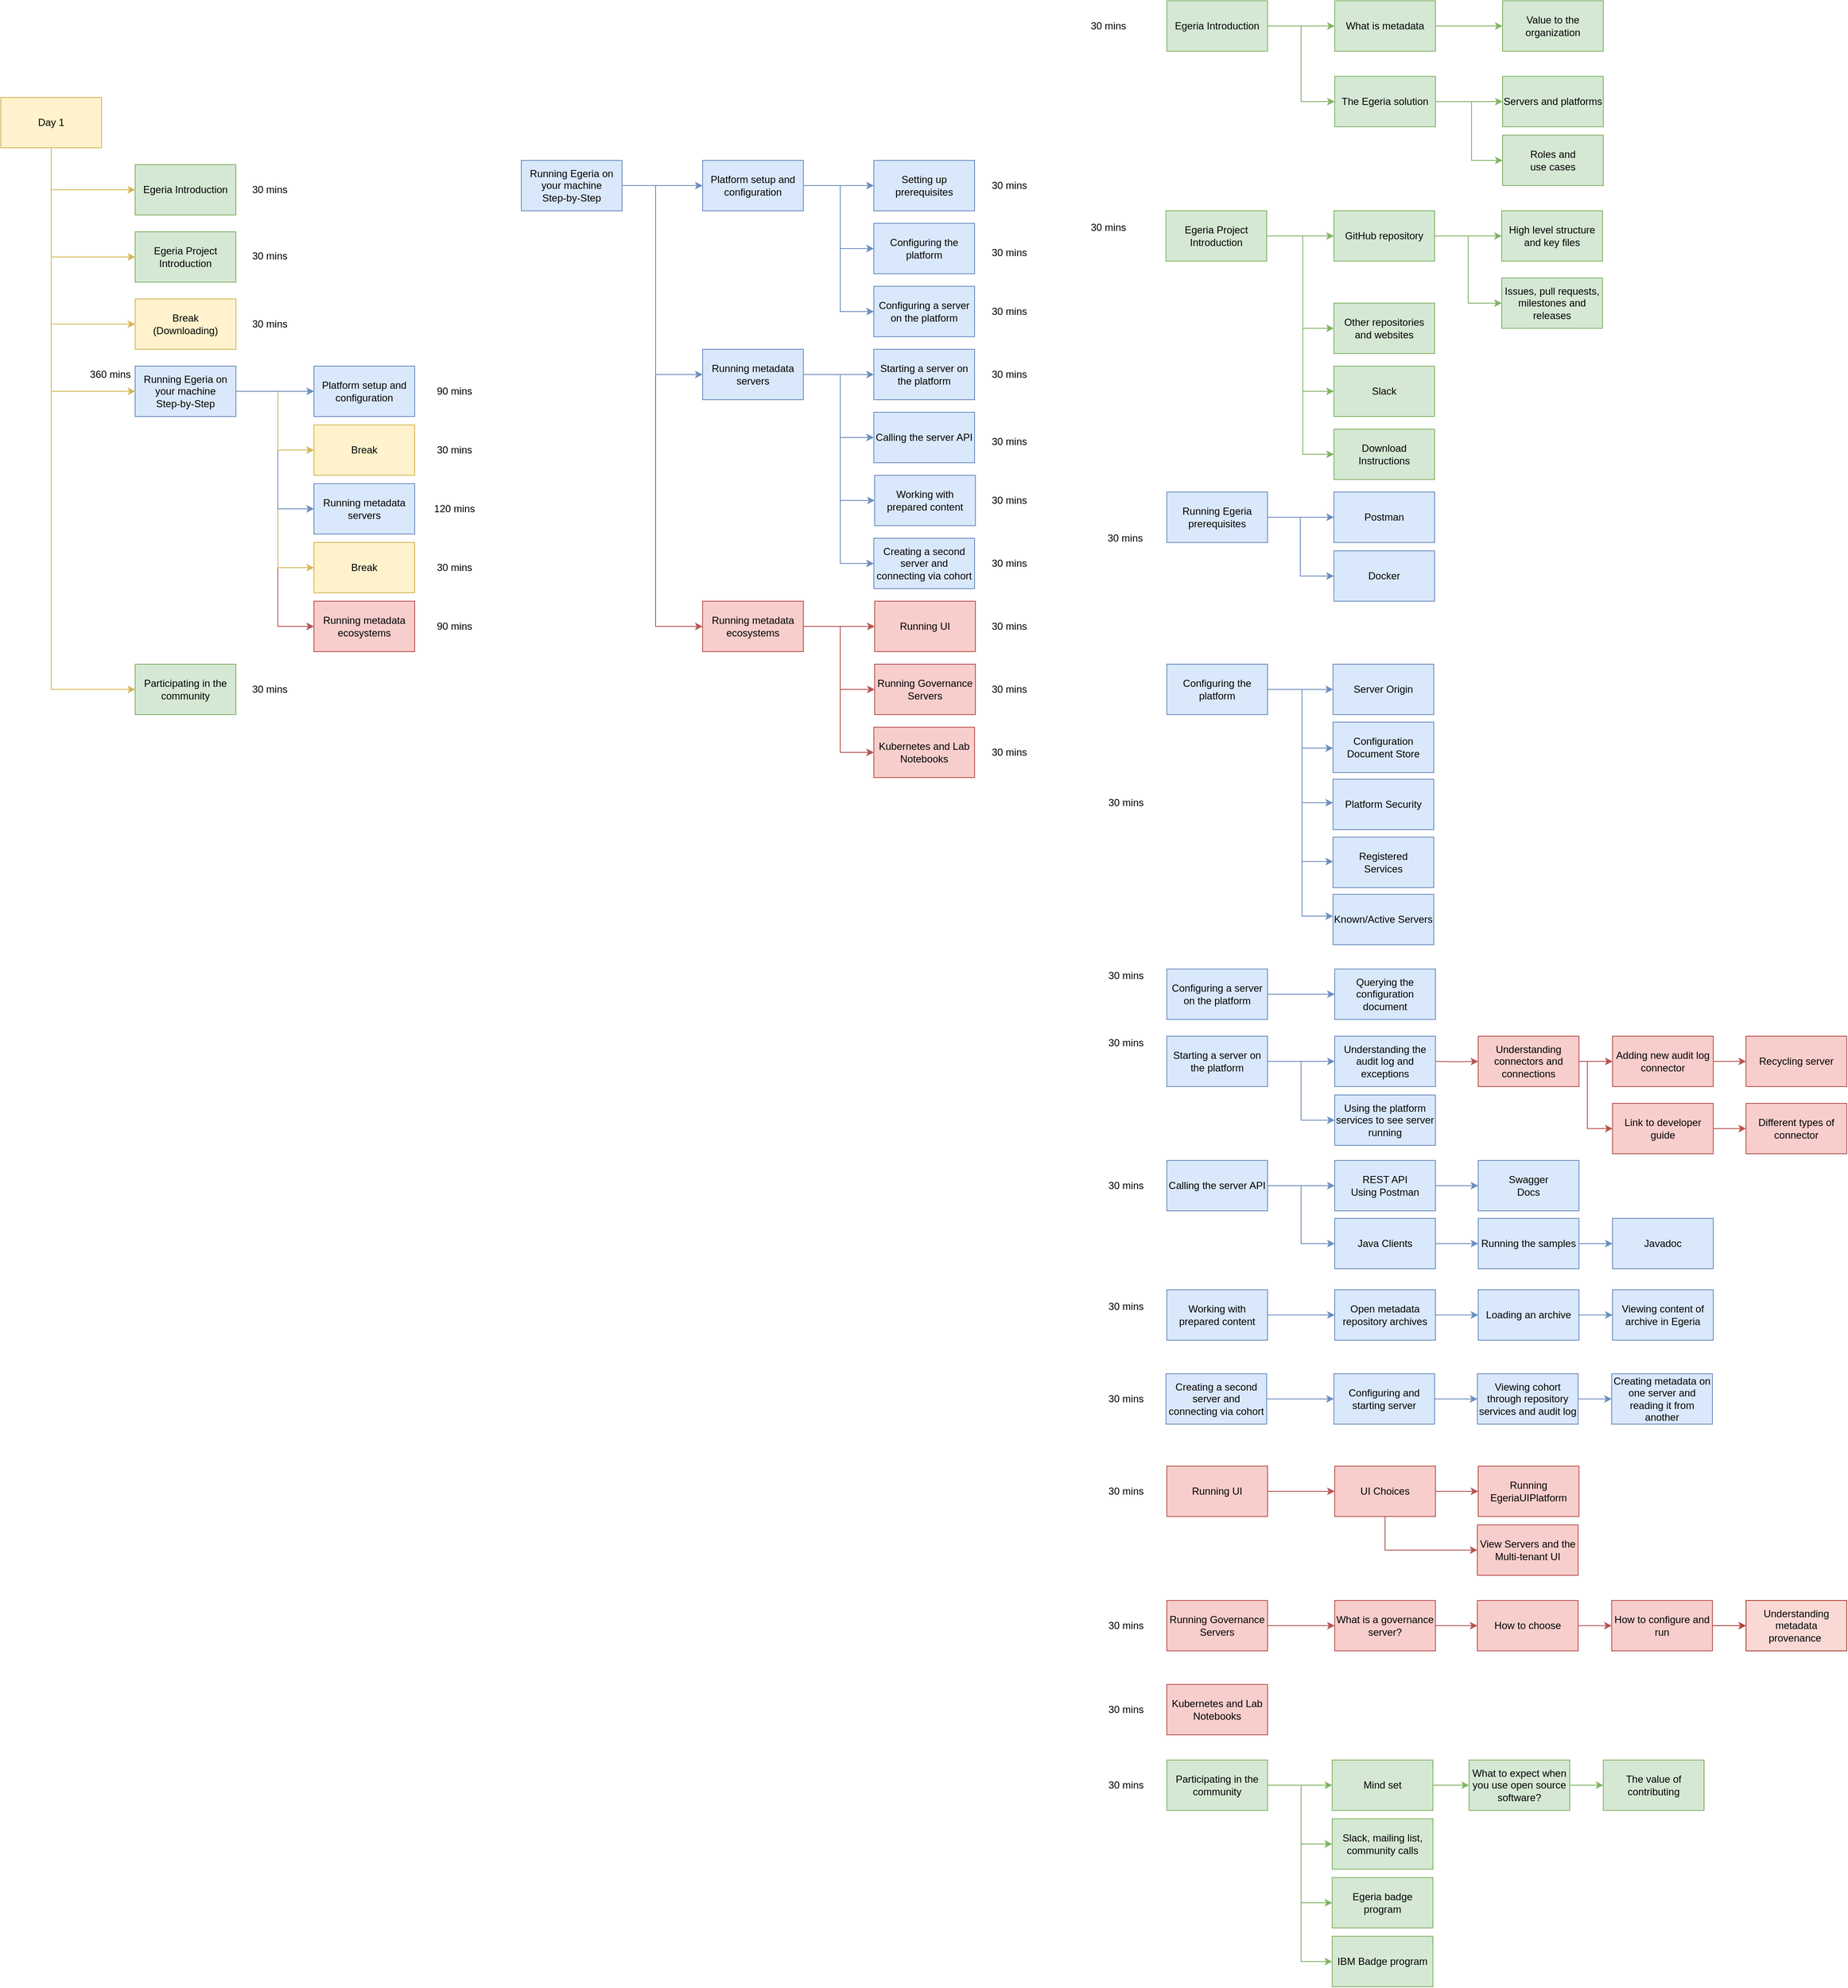 <mxfile version="12.4.2" type="device" pages="5"><diagram id="ITfB4n23HrNmpRJVN_v5" name="day-1"><mxGraphModel dx="2586" dy="2965" grid="1" gridSize="10" guides="1" tooltips="1" connect="1" arrows="1" fold="1" page="1" pageScale="1" pageWidth="827" pageHeight="1169" math="0" shadow="0"><root><mxCell id="0"/><mxCell id="1" parent="0"/><mxCell id="3br7oR8FoQTnD_Rl4LNW-30" style="edgeStyle=orthogonalEdgeStyle;rounded=0;orthogonalLoop=1;jettySize=auto;html=1;exitX=1;exitY=0.5;exitDx=0;exitDy=0;entryX=0;entryY=0.5;entryDx=0;entryDy=0;fillColor=#f8cecc;strokeColor=#b85450;" edge="1" parent="1" source="KCW5JFRsAnGAHaJuopPq-6" target="3br7oR8FoQTnD_Rl4LNW-28"><mxGeometry relative="1" as="geometry"><Array as="points"><mxPoint x="-1250" y="-750"/><mxPoint x="-1250" y="-470"/></Array></mxGeometry></mxCell><mxCell id="crXDArzFEj9NHHPv9y7_-8" value="" style="edgeStyle=orthogonalEdgeStyle;rounded=0;orthogonalLoop=1;jettySize=auto;html=1;fillColor=#fff2cc;strokeColor=#d6b656;exitX=1;exitY=0.5;exitDx=0;exitDy=0;" edge="1" parent="1" target="crXDArzFEj9NHHPv9y7_-9" source="KCW5JFRsAnGAHaJuopPq-6"><mxGeometry relative="1" as="geometry"><mxPoint x="-1300" y="-610" as="sourcePoint"/><Array as="points"><mxPoint x="-1250" y="-750"/><mxPoint x="-1250" y="-540"/></Array></mxGeometry></mxCell><mxCell id="3br7oR8FoQTnD_Rl4LNW-31" style="edgeStyle=orthogonalEdgeStyle;rounded=0;orthogonalLoop=1;jettySize=auto;html=1;entryX=0;entryY=0.5;entryDx=0;entryDy=0;fillColor=#dae8fc;strokeColor=#6c8ebf;" edge="1" parent="1" source="KCW5JFRsAnGAHaJuopPq-6" target="3br7oR8FoQTnD_Rl4LNW-27"><mxGeometry relative="1" as="geometry"><Array as="points"><mxPoint x="-1250" y="-750"/><mxPoint x="-1250" y="-610"/></Array></mxGeometry></mxCell><mxCell id="3br7oR8FoQTnD_Rl4LNW-6" value="" style="edgeStyle=orthogonalEdgeStyle;rounded=0;orthogonalLoop=1;jettySize=auto;html=1;exitX=1;exitY=0.5;exitDx=0;exitDy=0;entryX=0;entryY=0.5;entryDx=0;entryDy=0;fillColor=#f8cecc;strokeColor=#b85450;" edge="1" parent="1" source="3BLLUDYaX9e-YoNcM7wx-5" target="3br7oR8FoQTnD_Rl4LNW-5"><mxGeometry relative="1" as="geometry"><mxPoint x="-840" y="-960" as="sourcePoint"/><Array as="points"><mxPoint x="-800" y="-995"/><mxPoint x="-800" y="-470"/></Array></mxGeometry></mxCell><mxCell id="YIAjE7bkh7TCHeC80T85-3" value="" style="edgeStyle=orthogonalEdgeStyle;rounded=0;orthogonalLoop=1;jettySize=auto;html=1;fillColor=#d5e8d4;strokeColor=#82b366;" edge="1" parent="1" source="YIAjE7bkh7TCHeC80T85-1" target="YIAjE7bkh7TCHeC80T85-2"><mxGeometry relative="1" as="geometry"/></mxCell><mxCell id="YIAjE7bkh7TCHeC80T85-6" style="edgeStyle=orthogonalEdgeStyle;rounded=0;orthogonalLoop=1;jettySize=auto;html=1;entryX=0;entryY=0.5;entryDx=0;entryDy=0;fillColor=#d5e8d4;strokeColor=#82b366;" edge="1" parent="1" source="YIAjE7bkh7TCHeC80T85-1" target="YIAjE7bkh7TCHeC80T85-7"><mxGeometry relative="1" as="geometry"><mxPoint x="-31" y="-1095" as="targetPoint"/></mxGeometry></mxCell><mxCell id="YIAjE7bkh7TCHeC80T85-140" value="" style="edgeStyle=orthogonalEdgeStyle;rounded=0;orthogonalLoop=1;jettySize=auto;html=1;exitX=1;exitY=0.5;exitDx=0;exitDy=0;entryX=0;entryY=0.5;entryDx=0;entryDy=0;fillColor=#d5e8d4;strokeColor=#82b366;" edge="1" parent="1" source="YIAjE7bkh7TCHeC80T85-7" target="YIAjE7bkh7TCHeC80T85-139"><mxGeometry relative="1" as="geometry"><Array as="points"><mxPoint x="172" y="-1095"/><mxPoint x="172" y="-1025"/></Array></mxGeometry></mxCell><mxCell id="YIAjE7bkh7TCHeC80T85-1" value="Egeria Introduction" style="rounded=0;whiteSpace=wrap;html=1;fillColor=#d5e8d4;strokeColor=#82b366;" vertex="1" parent="1"><mxGeometry x="-191" y="-1215" width="120" height="60" as="geometry"/></mxCell><mxCell id="YIAjE7bkh7TCHeC80T85-139" value="Roles and&lt;br&gt;use cases" style="rounded=0;whiteSpace=wrap;html=1;fillColor=#d5e8d4;strokeColor=#82b366;" vertex="1" parent="1"><mxGeometry x="209" y="-1055" width="120" height="60" as="geometry"/></mxCell><mxCell id="YIAjE7bkh7TCHeC80T85-5" value="" style="edgeStyle=orthogonalEdgeStyle;rounded=0;orthogonalLoop=1;jettySize=auto;html=1;fillColor=#d5e8d4;strokeColor=#82b366;" edge="1" parent="1" source="YIAjE7bkh7TCHeC80T85-2" target="YIAjE7bkh7TCHeC80T85-4"><mxGeometry relative="1" as="geometry"/></mxCell><mxCell id="YIAjE7bkh7TCHeC80T85-2" value="What is metadata" style="rounded=0;whiteSpace=wrap;html=1;fillColor=#d5e8d4;strokeColor=#82b366;" vertex="1" parent="1"><mxGeometry x="9" y="-1215" width="120" height="60" as="geometry"/></mxCell><mxCell id="YIAjE7bkh7TCHeC80T85-10" value="" style="edgeStyle=orthogonalEdgeStyle;rounded=0;orthogonalLoop=1;jettySize=auto;html=1;fillColor=#d5e8d4;strokeColor=#82b366;" edge="1" parent="1" source="YIAjE7bkh7TCHeC80T85-7" target="YIAjE7bkh7TCHeC80T85-9"><mxGeometry relative="1" as="geometry"/></mxCell><mxCell id="YIAjE7bkh7TCHeC80T85-7" value="The Egeria solution" style="rounded=0;whiteSpace=wrap;html=1;fillColor=#d5e8d4;strokeColor=#82b366;" vertex="1" parent="1"><mxGeometry x="9" y="-1125" width="120" height="60" as="geometry"/></mxCell><mxCell id="YIAjE7bkh7TCHeC80T85-9" value="Servers and platforms" style="rounded=0;whiteSpace=wrap;html=1;fillColor=#d5e8d4;strokeColor=#82b366;" vertex="1" parent="1"><mxGeometry x="209" y="-1125" width="120" height="60" as="geometry"/></mxCell><mxCell id="YIAjE7bkh7TCHeC80T85-4" value="Value to the organization" style="rounded=0;whiteSpace=wrap;html=1;fillColor=#d5e8d4;strokeColor=#82b366;" vertex="1" parent="1"><mxGeometry x="209" y="-1215" width="120" height="60" as="geometry"/></mxCell><mxCell id="YIAjE7bkh7TCHeC80T85-13" value="" style="edgeStyle=orthogonalEdgeStyle;rounded=0;orthogonalLoop=1;jettySize=auto;html=1;fillColor=#d5e8d4;strokeColor=#82b366;" edge="1" parent="1" source="YIAjE7bkh7TCHeC80T85-11" target="YIAjE7bkh7TCHeC80T85-12"><mxGeometry relative="1" as="geometry"/></mxCell><mxCell id="YIAjE7bkh7TCHeC80T85-11" value="Egeria Project Introduction" style="rounded=0;whiteSpace=wrap;html=1;fillColor=#d5e8d4;strokeColor=#82b366;" vertex="1" parent="1"><mxGeometry x="-192" y="-965" width="120" height="60" as="geometry"/></mxCell><mxCell id="YIAjE7bkh7TCHeC80T85-15" value="" style="edgeStyle=orthogonalEdgeStyle;rounded=0;orthogonalLoop=1;jettySize=auto;html=1;exitX=1;exitY=0.5;exitDx=0;exitDy=0;fillColor=#d5e8d4;strokeColor=#82b366;" edge="1" parent="1" source="YIAjE7bkh7TCHeC80T85-11" target="YIAjE7bkh7TCHeC80T85-14"><mxGeometry relative="1" as="geometry"><Array as="points"><mxPoint x="-29" y="-935"/><mxPoint x="-29" y="-825"/></Array></mxGeometry></mxCell><mxCell id="YIAjE7bkh7TCHeC80T85-17" value="" style="edgeStyle=orthogonalEdgeStyle;rounded=0;orthogonalLoop=1;jettySize=auto;html=1;fillColor=#d5e8d4;strokeColor=#82b366;" edge="1" parent="1" source="YIAjE7bkh7TCHeC80T85-12" target="YIAjE7bkh7TCHeC80T85-16"><mxGeometry relative="1" as="geometry"/></mxCell><mxCell id="YIAjE7bkh7TCHeC80T85-20" style="edgeStyle=orthogonalEdgeStyle;rounded=0;orthogonalLoop=1;jettySize=auto;html=1;exitX=1;exitY=0.5;exitDx=0;exitDy=0;entryX=0;entryY=0.5;entryDx=0;entryDy=0;fillColor=#d5e8d4;strokeColor=#82b366;" edge="1" parent="1" source="YIAjE7bkh7TCHeC80T85-12" target="YIAjE7bkh7TCHeC80T85-18"><mxGeometry relative="1" as="geometry"/></mxCell><mxCell id="YIAjE7bkh7TCHeC80T85-12" value="GitHub repository" style="rounded=0;whiteSpace=wrap;html=1;fillColor=#d5e8d4;strokeColor=#82b366;" vertex="1" parent="1"><mxGeometry x="8" y="-965" width="120" height="60" as="geometry"/></mxCell><mxCell id="YIAjE7bkh7TCHeC80T85-16" value="High level structure and key files" style="rounded=0;whiteSpace=wrap;html=1;fillColor=#d5e8d4;strokeColor=#82b366;" vertex="1" parent="1"><mxGeometry x="208" y="-965" width="120" height="60" as="geometry"/></mxCell><mxCell id="YIAjE7bkh7TCHeC80T85-18" value="Issues, pull requests, milestones and releases" style="rounded=0;whiteSpace=wrap;html=1;fillColor=#d5e8d4;strokeColor=#82b366;" vertex="1" parent="1"><mxGeometry x="208" y="-885" width="120" height="60" as="geometry"/></mxCell><mxCell id="1g4q7-YTJdyIKmqRR2oA-2" value="" style="edgeStyle=orthogonalEdgeStyle;rounded=0;orthogonalLoop=1;jettySize=auto;html=1;fillColor=#d5e8d4;strokeColor=#82b366;" edge="1" parent="1" source="YIAjE7bkh7TCHeC80T85-11" target="1g4q7-YTJdyIKmqRR2oA-1"><mxGeometry relative="1" as="geometry"><Array as="points"><mxPoint x="-29" y="-935"/><mxPoint x="-29" y="-750"/></Array></mxGeometry></mxCell><mxCell id="YIAjE7bkh7TCHeC80T85-14" value="Other repositories and websites" style="rounded=0;whiteSpace=wrap;html=1;fillColor=#d5e8d4;strokeColor=#82b366;" vertex="1" parent="1"><mxGeometry x="8" y="-855" width="120" height="60" as="geometry"/></mxCell><mxCell id="1g4q7-YTJdyIKmqRR2oA-1" value="Slack" style="rounded=0;whiteSpace=wrap;html=1;fillColor=#d5e8d4;strokeColor=#82b366;" vertex="1" parent="1"><mxGeometry x="8" y="-780" width="120" height="60" as="geometry"/></mxCell><mxCell id="YIAjE7bkh7TCHeC80T85-23" value="" style="edgeStyle=orthogonalEdgeStyle;rounded=0;orthogonalLoop=1;jettySize=auto;html=1;fillColor=#d5e8d4;strokeColor=#82b366;" edge="1" parent="1" source="YIAjE7bkh7TCHeC80T85-21" target="YIAjE7bkh7TCHeC80T85-22"><mxGeometry relative="1" as="geometry"><Array as="points"><mxPoint x="-31" y="910"/><mxPoint x="-31" y="980"/></Array></mxGeometry></mxCell><mxCell id="YIAjE7bkh7TCHeC80T85-121" value="" style="edgeStyle=orthogonalEdgeStyle;rounded=0;orthogonalLoop=1;jettySize=auto;html=1;fillColor=#d5e8d4;strokeColor=#82b366;" edge="1" parent="1" source="YIAjE7bkh7TCHeC80T85-21" target="YIAjE7bkh7TCHeC80T85-120"><mxGeometry relative="1" as="geometry"><Array as="points"><mxPoint x="-31" y="910"/><mxPoint x="-31" y="1050"/></Array></mxGeometry></mxCell><mxCell id="YIAjE7bkh7TCHeC80T85-123" value="" style="edgeStyle=orthogonalEdgeStyle;rounded=0;orthogonalLoop=1;jettySize=auto;html=1;fillColor=#d5e8d4;strokeColor=#82b366;" edge="1" parent="1" source="YIAjE7bkh7TCHeC80T85-21" target="YIAjE7bkh7TCHeC80T85-122"><mxGeometry relative="1" as="geometry"><Array as="points"><mxPoint x="-31" y="910"/><mxPoint x="-31" y="1120"/></Array></mxGeometry></mxCell><mxCell id="YIAjE7bkh7TCHeC80T85-135" value="" style="edgeStyle=orthogonalEdgeStyle;rounded=0;orthogonalLoop=1;jettySize=auto;html=1;fillColor=#d5e8d4;strokeColor=#82b366;" edge="1" parent="1" source="YIAjE7bkh7TCHeC80T85-21" target="YIAjE7bkh7TCHeC80T85-134"><mxGeometry relative="1" as="geometry"/></mxCell><mxCell id="YIAjE7bkh7TCHeC80T85-21" value="Participating in the community" style="rounded=0;whiteSpace=wrap;html=1;fillColor=#d5e8d4;strokeColor=#82b366;" vertex="1" parent="1"><mxGeometry x="-191" y="880" width="120" height="60" as="geometry"/></mxCell><mxCell id="KCW5JFRsAnGAHaJuopPq-2" style="edgeStyle=orthogonalEdgeStyle;rounded=0;orthogonalLoop=1;jettySize=auto;html=1;exitX=1;exitY=0.5;exitDx=0;exitDy=0;entryX=0;entryY=0.5;entryDx=0;entryDy=0;fillColor=#d5e8d4;strokeColor=#82b366;" edge="1" parent="1" source="YIAjE7bkh7TCHeC80T85-134" target="YIAjE7bkh7TCHeC80T85-136"><mxGeometry relative="1" as="geometry"/></mxCell><mxCell id="YIAjE7bkh7TCHeC80T85-134" value="Mind set" style="rounded=0;whiteSpace=wrap;html=1;fillColor=#d5e8d4;strokeColor=#82b366;" vertex="1" parent="1"><mxGeometry x="6" y="880" width="120" height="60" as="geometry"/></mxCell><mxCell id="YIAjE7bkh7TCHeC80T85-122" value="IBM Badge program" style="rounded=0;whiteSpace=wrap;html=1;fillColor=#d5e8d4;strokeColor=#82b366;" vertex="1" parent="1"><mxGeometry x="6" y="1090" width="120" height="60" as="geometry"/></mxCell><mxCell id="YIAjE7bkh7TCHeC80T85-120" value="Egeria badge program" style="rounded=0;whiteSpace=wrap;html=1;fillColor=#d5e8d4;strokeColor=#82b366;" vertex="1" parent="1"><mxGeometry x="6" y="1020" width="120" height="60" as="geometry"/></mxCell><mxCell id="YIAjE7bkh7TCHeC80T85-22" value="Slack, mailing list, community calls" style="rounded=0;whiteSpace=wrap;html=1;fillColor=#d5e8d4;strokeColor=#82b366;" vertex="1" parent="1"><mxGeometry x="6" y="950" width="120" height="60" as="geometry"/></mxCell><mxCell id="YIAjE7bkh7TCHeC80T85-28" value="" style="edgeStyle=orthogonalEdgeStyle;rounded=0;orthogonalLoop=1;jettySize=auto;html=1;fillColor=#dae8fc;strokeColor=#6c8ebf;" edge="1" parent="1" source="YIAjE7bkh7TCHeC80T85-26" target="YIAjE7bkh7TCHeC80T85-27"><mxGeometry relative="1" as="geometry"><Array as="points"><mxPoint x="-51" y="-600"/><mxPoint x="-51" y="-600"/></Array></mxGeometry></mxCell><mxCell id="YIAjE7bkh7TCHeC80T85-30" value="" style="edgeStyle=orthogonalEdgeStyle;rounded=0;orthogonalLoop=1;jettySize=auto;html=1;fillColor=#dae8fc;strokeColor=#6c8ebf;" edge="1" parent="1" source="YIAjE7bkh7TCHeC80T85-26" target="YIAjE7bkh7TCHeC80T85-29"><mxGeometry relative="1" as="geometry"><Array as="points"><mxPoint x="-32" y="-600"/><mxPoint x="-32" y="-530"/></Array></mxGeometry></mxCell><mxCell id="YIAjE7bkh7TCHeC80T85-26" value="Running Egeria prerequisites" style="rounded=0;whiteSpace=wrap;html=1;fillColor=#dae8fc;strokeColor=#6c8ebf;" vertex="1" parent="1"><mxGeometry x="-191" y="-630" width="120" height="60" as="geometry"/></mxCell><mxCell id="YIAjE7bkh7TCHeC80T85-34" value="" style="edgeStyle=orthogonalEdgeStyle;rounded=0;orthogonalLoop=1;jettySize=auto;html=1;fillColor=#dae8fc;strokeColor=#6c8ebf;" edge="1" parent="1" source="YIAjE7bkh7TCHeC80T85-31" target="YIAjE7bkh7TCHeC80T85-33"><mxGeometry relative="1" as="geometry"><Array as="points"><mxPoint x="-30" y="-395"/><mxPoint x="-30" y="-325"/></Array></mxGeometry></mxCell><mxCell id="IgiLJP3Wz-Qqr1AEUCIM-2" style="edgeStyle=orthogonalEdgeStyle;rounded=0;orthogonalLoop=1;jettySize=auto;html=1;entryX=0;entryY=0.5;entryDx=0;entryDy=0;fillColor=#dae8fc;strokeColor=#6c8ebf;" edge="1" parent="1" source="YIAjE7bkh7TCHeC80T85-31" target="IgiLJP3Wz-Qqr1AEUCIM-1"><mxGeometry relative="1" as="geometry"/></mxCell><mxCell id="YIAjE7bkh7TCHeC80T85-31" value="Configuring the platform" style="rounded=0;whiteSpace=wrap;html=1;fillColor=#dae8fc;strokeColor=#6c8ebf;" vertex="1" parent="1"><mxGeometry x="-191" y="-425" width="120" height="60" as="geometry"/></mxCell><mxCell id="YIAjE7bkh7TCHeC80T85-38" value="" style="edgeStyle=orthogonalEdgeStyle;rounded=0;orthogonalLoop=1;jettySize=auto;html=1;fillColor=#dae8fc;strokeColor=#6c8ebf;" edge="1" parent="1" source="YIAjE7bkh7TCHeC80T85-35" target="YIAjE7bkh7TCHeC80T85-37"><mxGeometry relative="1" as="geometry"/></mxCell><mxCell id="YIAjE7bkh7TCHeC80T85-35" value="Configuring a server on the platform" style="rounded=0;whiteSpace=wrap;html=1;fillColor=#dae8fc;strokeColor=#6c8ebf;" vertex="1" parent="1"><mxGeometry x="-191" y="-62" width="120" height="60" as="geometry"/></mxCell><mxCell id="YIAjE7bkh7TCHeC80T85-42" value="" style="edgeStyle=orthogonalEdgeStyle;rounded=0;orthogonalLoop=1;jettySize=auto;html=1;fillColor=#dae8fc;strokeColor=#6c8ebf;" edge="1" parent="1" source="YIAjE7bkh7TCHeC80T85-39" target="YIAjE7bkh7TCHeC80T85-41"><mxGeometry relative="1" as="geometry"/></mxCell><mxCell id="YIAjE7bkh7TCHeC80T85-39" value="Starting a server on the platform" style="rounded=0;whiteSpace=wrap;html=1;fillColor=#dae8fc;strokeColor=#6c8ebf;" vertex="1" parent="1"><mxGeometry x="-191" y="18" width="120" height="60" as="geometry"/></mxCell><mxCell id="YIAjE7bkh7TCHeC80T85-48" value="" style="edgeStyle=orthogonalEdgeStyle;rounded=0;orthogonalLoop=1;jettySize=auto;html=1;fillColor=#dae8fc;strokeColor=#6c8ebf;" edge="1" parent="1" source="YIAjE7bkh7TCHeC80T85-43" target="YIAjE7bkh7TCHeC80T85-47"><mxGeometry relative="1" as="geometry"/></mxCell><mxCell id="YIAjE7bkh7TCHeC80T85-43" value="Calling the server API" style="rounded=0;whiteSpace=wrap;html=1;fillColor=#dae8fc;strokeColor=#6c8ebf;" vertex="1" parent="1"><mxGeometry x="-191" y="166" width="120" height="60" as="geometry"/></mxCell><mxCell id="YIAjE7bkh7TCHeC80T85-54" value="" style="edgeStyle=orthogonalEdgeStyle;rounded=0;orthogonalLoop=1;jettySize=auto;html=1;fillColor=#dae8fc;strokeColor=#6c8ebf;" edge="1" parent="1" source="YIAjE7bkh7TCHeC80T85-51" target="YIAjE7bkh7TCHeC80T85-53"><mxGeometry relative="1" as="geometry"/></mxCell><mxCell id="YIAjE7bkh7TCHeC80T85-51" value="Working with prepared content" style="rounded=0;whiteSpace=wrap;html=1;fillColor=#dae8fc;strokeColor=#6c8ebf;" vertex="1" parent="1"><mxGeometry x="-191" y="320" width="120" height="60" as="geometry"/></mxCell><mxCell id="YIAjE7bkh7TCHeC80T85-58" value="" style="edgeStyle=orthogonalEdgeStyle;rounded=0;orthogonalLoop=1;jettySize=auto;html=1;fillColor=#dae8fc;strokeColor=#6c8ebf;" edge="1" parent="1" source="YIAjE7bkh7TCHeC80T85-55" target="YIAjE7bkh7TCHeC80T85-57"><mxGeometry relative="1" as="geometry"/></mxCell><mxCell id="YIAjE7bkh7TCHeC80T85-55" value="Creating a second server and connecting via cohort" style="rounded=0;whiteSpace=wrap;html=1;fillColor=#dae8fc;strokeColor=#6c8ebf;" vertex="1" parent="1"><mxGeometry x="-192" y="420" width="120" height="60" as="geometry"/></mxCell><mxCell id="IgiLJP3Wz-Qqr1AEUCIM-36" value="" style="edgeStyle=orthogonalEdgeStyle;rounded=0;orthogonalLoop=1;jettySize=auto;html=1;fillColor=#f8cecc;strokeColor=#b85450;" edge="1" parent="1" source="YIAjE7bkh7TCHeC80T85-67" target="IgiLJP3Wz-Qqr1AEUCIM-35"><mxGeometry relative="1" as="geometry"/></mxCell><mxCell id="YIAjE7bkh7TCHeC80T85-67" value="Running UI" style="rounded=0;whiteSpace=wrap;html=1;fillColor=#f8cecc;strokeColor=#b85450;" vertex="1" parent="1"><mxGeometry x="-191" y="530" width="120" height="60" as="geometry"/></mxCell><mxCell id="IgiLJP3Wz-Qqr1AEUCIM-38" value="" style="edgeStyle=orthogonalEdgeStyle;rounded=0;orthogonalLoop=1;jettySize=auto;html=1;fillColor=#f8cecc;strokeColor=#b85450;" edge="1" parent="1" source="IgiLJP3Wz-Qqr1AEUCIM-35" target="IgiLJP3Wz-Qqr1AEUCIM-37"><mxGeometry relative="1" as="geometry"/></mxCell><mxCell id="IgiLJP3Wz-Qqr1AEUCIM-40" value="" style="edgeStyle=orthogonalEdgeStyle;rounded=0;orthogonalLoop=1;jettySize=auto;html=1;fillColor=#f8cecc;strokeColor=#b85450;" edge="1" parent="1" source="IgiLJP3Wz-Qqr1AEUCIM-35" target="IgiLJP3Wz-Qqr1AEUCIM-39"><mxGeometry relative="1" as="geometry"><Array as="points"><mxPoint x="69" y="630"/></Array></mxGeometry></mxCell><mxCell id="IgiLJP3Wz-Qqr1AEUCIM-35" value="UI Choices" style="rounded=0;whiteSpace=wrap;html=1;fillColor=#f8cecc;strokeColor=#b85450;" vertex="1" parent="1"><mxGeometry x="9" y="530" width="120" height="60" as="geometry"/></mxCell><mxCell id="IgiLJP3Wz-Qqr1AEUCIM-39" value="View Servers and the Multi-tenant UI" style="rounded=0;whiteSpace=wrap;html=1;fillColor=#f8cecc;strokeColor=#b85450;" vertex="1" parent="1"><mxGeometry x="179" y="600" width="120" height="60" as="geometry"/></mxCell><mxCell id="IgiLJP3Wz-Qqr1AEUCIM-37" value="Running EgeriaUIPlatform" style="rounded=0;whiteSpace=wrap;html=1;fillColor=#f8cecc;strokeColor=#b85450;" vertex="1" parent="1"><mxGeometry x="180" y="530" width="120" height="60" as="geometry"/></mxCell><mxCell id="YIAjE7bkh7TCHeC80T85-72" value="" style="edgeStyle=orthogonalEdgeStyle;rounded=0;orthogonalLoop=1;jettySize=auto;html=1;fillColor=#f8cecc;strokeColor=#b85450;" edge="1" parent="1" source="YIAjE7bkh7TCHeC80T85-69" target="YIAjE7bkh7TCHeC80T85-71"><mxGeometry relative="1" as="geometry"/></mxCell><mxCell id="YIAjE7bkh7TCHeC80T85-69" value="Running Governance Servers" style="rounded=0;whiteSpace=wrap;html=1;fillColor=#f8cecc;strokeColor=#b85450;" vertex="1" parent="1"><mxGeometry x="-191" y="690" width="120" height="60" as="geometry"/></mxCell><mxCell id="YIAjE7bkh7TCHeC80T85-74" value="" style="edgeStyle=orthogonalEdgeStyle;rounded=0;orthogonalLoop=1;jettySize=auto;html=1;fillColor=#f8cecc;strokeColor=#b85450;" edge="1" parent="1" source="YIAjE7bkh7TCHeC80T85-71" target="YIAjE7bkh7TCHeC80T85-73"><mxGeometry relative="1" as="geometry"/></mxCell><mxCell id="YIAjE7bkh7TCHeC80T85-71" value="What is a governance server?" style="rounded=0;whiteSpace=wrap;html=1;fillColor=#f8cecc;strokeColor=#b85450;" vertex="1" parent="1"><mxGeometry x="9" y="690" width="120" height="60" as="geometry"/></mxCell><mxCell id="YIAjE7bkh7TCHeC80T85-76" value="" style="edgeStyle=orthogonalEdgeStyle;rounded=0;orthogonalLoop=1;jettySize=auto;html=1;fillColor=#f8cecc;strokeColor=#b85450;" edge="1" parent="1" source="YIAjE7bkh7TCHeC80T85-73" target="YIAjE7bkh7TCHeC80T85-75"><mxGeometry relative="1" as="geometry"/></mxCell><mxCell id="YIAjE7bkh7TCHeC80T85-73" value="How to choose" style="rounded=0;whiteSpace=wrap;html=1;fillColor=#f8cecc;strokeColor=#b85450;" vertex="1" parent="1"><mxGeometry x="179" y="690" width="120" height="60" as="geometry"/></mxCell><mxCell id="IgiLJP3Wz-Qqr1AEUCIM-42" value="" style="edgeStyle=orthogonalEdgeStyle;rounded=0;orthogonalLoop=1;jettySize=auto;html=1;fillColor=#fad9d5;strokeColor=#ae4132;" edge="1" parent="1" source="YIAjE7bkh7TCHeC80T85-75" target="IgiLJP3Wz-Qqr1AEUCIM-41"><mxGeometry relative="1" as="geometry"/></mxCell><mxCell id="YIAjE7bkh7TCHeC80T85-75" value="How to configure and run" style="rounded=0;whiteSpace=wrap;html=1;fillColor=#f8cecc;strokeColor=#b85450;" vertex="1" parent="1"><mxGeometry x="339" y="690" width="120" height="60" as="geometry"/></mxCell><mxCell id="IgiLJP3Wz-Qqr1AEUCIM-41" value="Understanding metadata provenance&amp;nbsp;" style="rounded=0;whiteSpace=wrap;html=1;fillColor=#fad9d5;strokeColor=#ae4132;" vertex="1" parent="1"><mxGeometry x="499" y="690" width="120" height="60" as="geometry"/></mxCell><mxCell id="YIAjE7bkh7TCHeC80T85-60" value="" style="edgeStyle=orthogonalEdgeStyle;rounded=0;orthogonalLoop=1;jettySize=auto;html=1;fillColor=#dae8fc;strokeColor=#6c8ebf;" edge="1" parent="1" source="YIAjE7bkh7TCHeC80T85-57" target="YIAjE7bkh7TCHeC80T85-59"><mxGeometry relative="1" as="geometry"/></mxCell><mxCell id="YIAjE7bkh7TCHeC80T85-57" value="Configuring and starting server" style="rounded=0;whiteSpace=wrap;html=1;fillColor=#dae8fc;strokeColor=#6c8ebf;" vertex="1" parent="1"><mxGeometry x="8" y="420" width="120" height="60" as="geometry"/></mxCell><mxCell id="YIAjE7bkh7TCHeC80T85-62" value="" style="edgeStyle=orthogonalEdgeStyle;rounded=0;orthogonalLoop=1;jettySize=auto;html=1;fillColor=#dae8fc;strokeColor=#6c8ebf;" edge="1" parent="1" source="YIAjE7bkh7TCHeC80T85-59" target="YIAjE7bkh7TCHeC80T85-61"><mxGeometry relative="1" as="geometry"/></mxCell><mxCell id="YIAjE7bkh7TCHeC80T85-59" value="Viewing cohort through repository services and audit log" style="rounded=0;whiteSpace=wrap;html=1;fillColor=#dae8fc;strokeColor=#6c8ebf;" vertex="1" parent="1"><mxGeometry x="179" y="420" width="120" height="60" as="geometry"/></mxCell><mxCell id="YIAjE7bkh7TCHeC80T85-61" value="Creating metadata on one server and reading it from another" style="rounded=0;whiteSpace=wrap;html=1;fillColor=#dae8fc;strokeColor=#6c8ebf;" vertex="1" parent="1"><mxGeometry x="339" y="420" width="120" height="60" as="geometry"/></mxCell><mxCell id="IgiLJP3Wz-Qqr1AEUCIM-22" value="" style="edgeStyle=orthogonalEdgeStyle;rounded=0;orthogonalLoop=1;jettySize=auto;html=1;fillColor=#dae8fc;strokeColor=#6c8ebf;" edge="1" parent="1" source="YIAjE7bkh7TCHeC80T85-53" target="IgiLJP3Wz-Qqr1AEUCIM-21"><mxGeometry relative="1" as="geometry"/></mxCell><mxCell id="YIAjE7bkh7TCHeC80T85-53" value="Open metadata repository archives" style="rounded=0;whiteSpace=wrap;html=1;fillColor=#dae8fc;strokeColor=#6c8ebf;" vertex="1" parent="1"><mxGeometry x="9" y="320" width="120" height="60" as="geometry"/></mxCell><mxCell id="IgiLJP3Wz-Qqr1AEUCIM-24" value="" style="edgeStyle=orthogonalEdgeStyle;rounded=0;orthogonalLoop=1;jettySize=auto;html=1;fillColor=#dae8fc;strokeColor=#6c8ebf;" edge="1" parent="1" source="IgiLJP3Wz-Qqr1AEUCIM-21" target="IgiLJP3Wz-Qqr1AEUCIM-23"><mxGeometry relative="1" as="geometry"/></mxCell><mxCell id="IgiLJP3Wz-Qqr1AEUCIM-21" value="Loading an archive" style="rounded=0;whiteSpace=wrap;html=1;fillColor=#dae8fc;strokeColor=#6c8ebf;" vertex="1" parent="1"><mxGeometry x="180" y="320" width="120" height="60" as="geometry"/></mxCell><mxCell id="IgiLJP3Wz-Qqr1AEUCIM-23" value="Viewing content of archive in Egeria" style="rounded=0;whiteSpace=wrap;html=1;fillColor=#dae8fc;strokeColor=#6c8ebf;" vertex="1" parent="1"><mxGeometry x="340" y="320" width="120" height="60" as="geometry"/></mxCell><mxCell id="YIAjE7bkh7TCHeC80T85-50" value="" style="edgeStyle=orthogonalEdgeStyle;rounded=0;orthogonalLoop=1;jettySize=auto;html=1;fillColor=#dae8fc;strokeColor=#6c8ebf;" edge="1" parent="1" target="YIAjE7bkh7TCHeC80T85-49"><mxGeometry relative="1" as="geometry"><mxPoint x="-71" y="196" as="sourcePoint"/><Array as="points"><mxPoint x="-31" y="196"/><mxPoint x="-31" y="265"/></Array></mxGeometry></mxCell><mxCell id="IgiLJP3Wz-Qqr1AEUCIM-7" value="" style="edgeStyle=orthogonalEdgeStyle;rounded=0;orthogonalLoop=1;jettySize=auto;html=1;fillColor=#dae8fc;strokeColor=#6c8ebf;" edge="1" parent="1" source="YIAjE7bkh7TCHeC80T85-47" target="IgiLJP3Wz-Qqr1AEUCIM-6"><mxGeometry relative="1" as="geometry"/></mxCell><mxCell id="YIAjE7bkh7TCHeC80T85-47" value="REST API&lt;br&gt;Using Postman" style="rounded=0;whiteSpace=wrap;html=1;fillColor=#dae8fc;strokeColor=#6c8ebf;" vertex="1" parent="1"><mxGeometry x="9" y="166" width="120" height="60" as="geometry"/></mxCell><mxCell id="IgiLJP3Wz-Qqr1AEUCIM-6" value="Swagger&lt;br&gt;Docs" style="rounded=0;whiteSpace=wrap;html=1;fillColor=#dae8fc;strokeColor=#6c8ebf;" vertex="1" parent="1"><mxGeometry x="180" y="166" width="120" height="60" as="geometry"/></mxCell><mxCell id="IgiLJP3Wz-Qqr1AEUCIM-5" value="" style="edgeStyle=orthogonalEdgeStyle;rounded=0;orthogonalLoop=1;jettySize=auto;html=1;fillColor=#dae8fc;strokeColor=#6c8ebf;" edge="1" parent="1" source="YIAjE7bkh7TCHeC80T85-49" target="IgiLJP3Wz-Qqr1AEUCIM-4"><mxGeometry relative="1" as="geometry"/></mxCell><mxCell id="YIAjE7bkh7TCHeC80T85-49" value="Java Clients" style="rounded=0;whiteSpace=wrap;html=1;fillColor=#dae8fc;strokeColor=#6c8ebf;" vertex="1" parent="1"><mxGeometry x="9" y="235" width="120" height="60" as="geometry"/></mxCell><mxCell id="IgiLJP3Wz-Qqr1AEUCIM-9" value="" style="edgeStyle=orthogonalEdgeStyle;rounded=0;orthogonalLoop=1;jettySize=auto;html=1;fillColor=#dae8fc;strokeColor=#6c8ebf;" edge="1" parent="1" source="IgiLJP3Wz-Qqr1AEUCIM-4" target="IgiLJP3Wz-Qqr1AEUCIM-8"><mxGeometry relative="1" as="geometry"/></mxCell><mxCell id="IgiLJP3Wz-Qqr1AEUCIM-4" value="Running the samples" style="rounded=0;whiteSpace=wrap;html=1;fillColor=#dae8fc;strokeColor=#6c8ebf;" vertex="1" parent="1"><mxGeometry x="180" y="235" width="120" height="60" as="geometry"/></mxCell><mxCell id="IgiLJP3Wz-Qqr1AEUCIM-8" value="Javadoc" style="rounded=0;whiteSpace=wrap;html=1;fillColor=#dae8fc;strokeColor=#6c8ebf;" vertex="1" parent="1"><mxGeometry x="340" y="235" width="120" height="60" as="geometry"/></mxCell><mxCell id="YIAjE7bkh7TCHeC80T85-46" value="" style="edgeStyle=orthogonalEdgeStyle;rounded=0;orthogonalLoop=1;jettySize=auto;html=1;exitX=1;exitY=0.5;exitDx=0;exitDy=0;entryX=0;entryY=0.5;entryDx=0;entryDy=0;fillColor=#dae8fc;strokeColor=#6c8ebf;" edge="1" parent="1" source="YIAjE7bkh7TCHeC80T85-39" target="YIAjE7bkh7TCHeC80T85-45"><mxGeometry relative="1" as="geometry"><Array as="points"><mxPoint x="-31" y="48"/><mxPoint x="-31" y="118"/></Array></mxGeometry></mxCell><mxCell id="YIAjE7bkh7TCHeC80T85-41" value="Understanding the audit log and exceptions" style="rounded=0;whiteSpace=wrap;html=1;fillColor=#dae8fc;strokeColor=#6c8ebf;" vertex="1" parent="1"><mxGeometry x="9" y="18" width="120" height="60" as="geometry"/></mxCell><mxCell id="YIAjE7bkh7TCHeC80T85-45" value="Using the platform services to see server running" style="rounded=0;whiteSpace=wrap;html=1;fillColor=#dae8fc;strokeColor=#6c8ebf;" vertex="1" parent="1"><mxGeometry x="9" y="88" width="120" height="60" as="geometry"/></mxCell><mxCell id="YIAjE7bkh7TCHeC80T85-153" value="" style="edgeStyle=orthogonalEdgeStyle;rounded=0;orthogonalLoop=1;jettySize=auto;html=1;fillColor=#f8cecc;strokeColor=#b85450;" edge="1" parent="1" target="YIAjE7bkh7TCHeC80T85-152"><mxGeometry relative="1" as="geometry"><mxPoint x="129" y="48" as="sourcePoint"/></mxGeometry></mxCell><mxCell id="YIAjE7bkh7TCHeC80T85-37" value="Querying the configuration document" style="rounded=0;whiteSpace=wrap;html=1;fillColor=#dae8fc;strokeColor=#6c8ebf;" vertex="1" parent="1"><mxGeometry x="9" y="-62" width="120" height="60" as="geometry"/></mxCell><mxCell id="YIAjE7bkh7TCHeC80T85-155" value="" style="edgeStyle=orthogonalEdgeStyle;rounded=0;orthogonalLoop=1;jettySize=auto;html=1;fillColor=#f8cecc;strokeColor=#b85450;" edge="1" parent="1" source="YIAjE7bkh7TCHeC80T85-152" target="YIAjE7bkh7TCHeC80T85-154"><mxGeometry relative="1" as="geometry"/></mxCell><mxCell id="IgiLJP3Wz-Qqr1AEUCIM-17" value="" style="edgeStyle=orthogonalEdgeStyle;rounded=0;orthogonalLoop=1;jettySize=auto;html=1;entryX=0;entryY=0.5;entryDx=0;entryDy=0;fillColor=#f8cecc;strokeColor=#b85450;" edge="1" parent="1" source="YIAjE7bkh7TCHeC80T85-152" target="IgiLJP3Wz-Qqr1AEUCIM-16"><mxGeometry relative="1" as="geometry"><Array as="points"><mxPoint x="310" y="48"/><mxPoint x="310" y="128"/></Array></mxGeometry></mxCell><mxCell id="YIAjE7bkh7TCHeC80T85-152" value="Understanding connectors and&lt;br&gt;connections" style="rounded=0;whiteSpace=wrap;html=1;fillColor=#f8cecc;strokeColor=#b85450;" vertex="1" parent="1"><mxGeometry x="180" y="18" width="120" height="60" as="geometry"/></mxCell><mxCell id="IgiLJP3Wz-Qqr1AEUCIM-20" value="" style="edgeStyle=orthogonalEdgeStyle;rounded=0;orthogonalLoop=1;jettySize=auto;html=1;fillColor=#f8cecc;strokeColor=#b85450;" edge="1" parent="1" source="IgiLJP3Wz-Qqr1AEUCIM-16" target="IgiLJP3Wz-Qqr1AEUCIM-19"><mxGeometry relative="1" as="geometry"/></mxCell><mxCell id="IgiLJP3Wz-Qqr1AEUCIM-16" value="Link to developer guide" style="rounded=0;whiteSpace=wrap;html=1;fillColor=#f8cecc;strokeColor=#b85450;" vertex="1" parent="1"><mxGeometry x="340" y="98" width="120" height="60" as="geometry"/></mxCell><mxCell id="IgiLJP3Wz-Qqr1AEUCIM-19" value="Different types of connector" style="rounded=0;whiteSpace=wrap;html=1;fillColor=#f8cecc;strokeColor=#b85450;" vertex="1" parent="1"><mxGeometry x="499" y="98" width="120" height="60" as="geometry"/></mxCell><mxCell id="IgiLJP3Wz-Qqr1AEUCIM-15" value="" style="edgeStyle=orthogonalEdgeStyle;rounded=0;orthogonalLoop=1;jettySize=auto;html=1;fillColor=#f8cecc;strokeColor=#b85450;" edge="1" parent="1" source="YIAjE7bkh7TCHeC80T85-154" target="IgiLJP3Wz-Qqr1AEUCIM-14"><mxGeometry relative="1" as="geometry"/></mxCell><mxCell id="YIAjE7bkh7TCHeC80T85-154" value="Adding new audit log connector" style="rounded=0;whiteSpace=wrap;html=1;fillColor=#f8cecc;strokeColor=#b85450;" vertex="1" parent="1"><mxGeometry x="340" y="18" width="120" height="60" as="geometry"/></mxCell><mxCell id="IgiLJP3Wz-Qqr1AEUCIM-14" value="Recycling server" style="rounded=0;whiteSpace=wrap;html=1;fillColor=#f8cecc;strokeColor=#b85450;" vertex="1" parent="1"><mxGeometry x="499" y="18" width="120" height="60" as="geometry"/></mxCell><mxCell id="IgiLJP3Wz-Qqr1AEUCIM-13" value="" style="edgeStyle=orthogonalEdgeStyle;rounded=0;orthogonalLoop=1;jettySize=auto;html=1;fillColor=#dae8fc;strokeColor=#6c8ebf;exitX=1;exitY=0.5;exitDx=0;exitDy=0;" edge="1" parent="1" source="YIAjE7bkh7TCHeC80T85-31" target="IgiLJP3Wz-Qqr1AEUCIM-12"><mxGeometry relative="1" as="geometry"><Array as="points"><mxPoint x="-30" y="-395"/><mxPoint x="-30" y="-260"/></Array></mxGeometry></mxCell><mxCell id="YIAjE7bkh7TCHeC80T85-33" value="Configuration&lt;br&gt;Document Store" style="rounded=0;whiteSpace=wrap;html=1;fillColor=#dae8fc;strokeColor=#6c8ebf;" vertex="1" parent="1"><mxGeometry x="7" y="-356" width="120" height="60" as="geometry"/></mxCell><mxCell id="IgiLJP3Wz-Qqr1AEUCIM-12" value="Platform Security" style="rounded=0;whiteSpace=wrap;html=1;fillColor=#dae8fc;strokeColor=#6c8ebf;" vertex="1" parent="1"><mxGeometry x="7" y="-288" width="120" height="60" as="geometry"/></mxCell><mxCell id="YIAjE7bkh7TCHeC80T85-29" value="Docker" style="rounded=0;whiteSpace=wrap;html=1;fillColor=#dae8fc;strokeColor=#6c8ebf;" vertex="1" parent="1"><mxGeometry x="8" y="-560" width="120" height="60" as="geometry"/></mxCell><mxCell id="YIAjE7bkh7TCHeC80T85-27" value="Postman" style="rounded=0;whiteSpace=wrap;html=1;fillColor=#dae8fc;strokeColor=#6c8ebf;" vertex="1" parent="1"><mxGeometry x="8" y="-630" width="120" height="60" as="geometry"/></mxCell><mxCell id="YIAjE7bkh7TCHeC80T85-138" value="" style="edgeStyle=orthogonalEdgeStyle;rounded=0;orthogonalLoop=1;jettySize=auto;html=1;fillColor=#d5e8d4;strokeColor=#82b366;" edge="1" parent="1" source="YIAjE7bkh7TCHeC80T85-136" target="YIAjE7bkh7TCHeC80T85-137"><mxGeometry relative="1" as="geometry"/></mxCell><mxCell id="YIAjE7bkh7TCHeC80T85-136" value="What to expect when you use open source software?" style="rounded=0;whiteSpace=wrap;html=1;fillColor=#d5e8d4;strokeColor=#82b366;" vertex="1" parent="1"><mxGeometry x="169" y="880" width="120" height="60" as="geometry"/></mxCell><mxCell id="YIAjE7bkh7TCHeC80T85-137" value="The value of contributing" style="rounded=0;whiteSpace=wrap;html=1;fillColor=#d5e8d4;strokeColor=#82b366;" vertex="1" parent="1"><mxGeometry x="329" y="880" width="120" height="60" as="geometry"/></mxCell><mxCell id="YIAjE7bkh7TCHeC80T85-150" value="Kubernetes and Lab Notebooks" style="rounded=0;whiteSpace=wrap;html=1;fillColor=#f8cecc;strokeColor=#b85450;" vertex="1" parent="1"><mxGeometry x="-191" y="790" width="120" height="60" as="geometry"/></mxCell><mxCell id="IgiLJP3Wz-Qqr1AEUCIM-1" value="Server Origin" style="rounded=0;whiteSpace=wrap;html=1;fillColor=#dae8fc;strokeColor=#6c8ebf;" vertex="1" parent="1"><mxGeometry x="7" y="-425" width="120" height="60" as="geometry"/></mxCell><mxCell id="nkIvt__7kt2m8lnpxgiM-1" value="" style="edgeStyle=orthogonalEdgeStyle;rounded=0;orthogonalLoop=1;jettySize=auto;html=1;exitX=0.5;exitY=1;exitDx=0;exitDy=0;fillColor=#fff2cc;strokeColor=#d6b656;entryX=0;entryY=0.5;entryDx=0;entryDy=0;" edge="1" parent="1" source="nkIvt__7kt2m8lnpxgiM-2" target="KCW5JFRsAnGAHaJuopPq-3"><mxGeometry relative="1" as="geometry"><mxPoint x="-1420" y="-1010" as="targetPoint"/><Array as="points"><mxPoint x="-1520" y="-990"/></Array></mxGeometry></mxCell><mxCell id="KCW5JFRsAnGAHaJuopPq-7" style="edgeStyle=orthogonalEdgeStyle;rounded=0;orthogonalLoop=1;jettySize=auto;html=1;entryX=0;entryY=0.5;entryDx=0;entryDy=0;fillColor=#fff2cc;strokeColor=#d6b656;" edge="1" parent="1" source="nkIvt__7kt2m8lnpxgiM-2" target="KCW5JFRsAnGAHaJuopPq-4"><mxGeometry relative="1" as="geometry"><Array as="points"><mxPoint x="-1520" y="-910"/></Array></mxGeometry></mxCell><mxCell id="KCW5JFRsAnGAHaJuopPq-8" style="edgeStyle=orthogonalEdgeStyle;rounded=0;orthogonalLoop=1;jettySize=auto;html=1;entryX=0;entryY=0.5;entryDx=0;entryDy=0;fillColor=#fff2cc;strokeColor=#d6b656;" edge="1" parent="1" source="nkIvt__7kt2m8lnpxgiM-2" target="KCW5JFRsAnGAHaJuopPq-6"><mxGeometry relative="1" as="geometry"><Array as="points"><mxPoint x="-1520" y="-750"/></Array></mxGeometry></mxCell><mxCell id="KCW5JFRsAnGAHaJuopPq-9" style="edgeStyle=orthogonalEdgeStyle;rounded=0;orthogonalLoop=1;jettySize=auto;html=1;entryX=0;entryY=0.5;entryDx=0;entryDy=0;fillColor=#fff2cc;strokeColor=#d6b656;" edge="1" parent="1" source="nkIvt__7kt2m8lnpxgiM-2" target="KCW5JFRsAnGAHaJuopPq-5"><mxGeometry relative="1" as="geometry"><Array as="points"><mxPoint x="-1520" y="-395"/></Array></mxGeometry></mxCell><mxCell id="crXDArzFEj9NHHPv9y7_-2" value="" style="edgeStyle=orthogonalEdgeStyle;rounded=0;orthogonalLoop=1;jettySize=auto;html=1;fillColor=#fff2cc;strokeColor=#d6b656;" edge="1" parent="1" source="nkIvt__7kt2m8lnpxgiM-2" target="crXDArzFEj9NHHPv9y7_-1"><mxGeometry relative="1" as="geometry"><Array as="points"><mxPoint x="-1520" y="-830"/></Array></mxGeometry></mxCell><mxCell id="nkIvt__7kt2m8lnpxgiM-2" value="Day 1" style="rounded=0;whiteSpace=wrap;html=1;fillColor=#fff2cc;strokeColor=#d6b656;" vertex="1" parent="1"><mxGeometry x="-1580" y="-1100" width="120" height="60" as="geometry"/></mxCell><mxCell id="crXDArzFEj9NHHPv9y7_-1" value="Break&lt;br&gt;(Downloading)" style="rounded=0;whiteSpace=wrap;html=1;fillColor=#fff2cc;strokeColor=#d6b656;" vertex="1" parent="1"><mxGeometry x="-1420" y="-860" width="120" height="60" as="geometry"/></mxCell><mxCell id="KCW5JFRsAnGAHaJuopPq-3" value="Egeria Introduction" style="rounded=0;whiteSpace=wrap;html=1;fillColor=#d5e8d4;strokeColor=#82b366;" vertex="1" parent="1"><mxGeometry x="-1420" y="-1020" width="120" height="60" as="geometry"/></mxCell><mxCell id="KCW5JFRsAnGAHaJuopPq-4" value="Egeria Project Introduction" style="rounded=0;whiteSpace=wrap;html=1;fillColor=#d5e8d4;strokeColor=#82b366;" vertex="1" parent="1"><mxGeometry x="-1420" y="-940" width="120" height="60" as="geometry"/></mxCell><mxCell id="KCW5JFRsAnGAHaJuopPq-5" value="Participating in the community" style="rounded=0;whiteSpace=wrap;html=1;fillColor=#d5e8d4;strokeColor=#82b366;" vertex="1" parent="1"><mxGeometry x="-1420" y="-425" width="120" height="60" as="geometry"/></mxCell><mxCell id="KCW5JFRsAnGAHaJuopPq-6" value="Running Egeria on your machine&lt;br&gt;Step-by-Step" style="rounded=0;whiteSpace=wrap;html=1;fillColor=#dae8fc;strokeColor=#6c8ebf;" vertex="1" parent="1"><mxGeometry x="-1420" y="-780" width="120" height="60" as="geometry"/></mxCell><mxCell id="UjUZORbfkNIfDJwjkM7T-1" value="30 mins" style="text;html=1;align=center;verticalAlign=middle;resizable=0;points=[];;autosize=1;" vertex="1" parent="1"><mxGeometry x="-1290" y="-1000" width="60" height="20" as="geometry"/></mxCell><mxCell id="UjUZORbfkNIfDJwjkM7T-2" value="30 mins" style="text;html=1;align=center;verticalAlign=middle;resizable=0;points=[];;autosize=1;" vertex="1" parent="1"><mxGeometry x="-1290" y="-921" width="60" height="20" as="geometry"/></mxCell><mxCell id="UjUZORbfkNIfDJwjkM7T-4" value="30 mins" style="text;html=1;align=center;verticalAlign=middle;resizable=0;points=[];;autosize=1;" vertex="1" parent="1"><mxGeometry x="-1290" y="-405" width="60" height="20" as="geometry"/></mxCell><mxCell id="UjUZORbfkNIfDJwjkM7T-5" value="30 mins" style="text;html=1;align=center;verticalAlign=middle;resizable=0;points=[];;autosize=1;" vertex="1" parent="1"><mxGeometry x="-271" y="-585" width="60" height="20" as="geometry"/></mxCell><mxCell id="UjUZORbfkNIfDJwjkM7T-6" value="30 mins" style="text;html=1;align=center;verticalAlign=middle;resizable=0;points=[];;autosize=1;" vertex="1" parent="1"><mxGeometry x="-270" y="-270" width="60" height="20" as="geometry"/></mxCell><mxCell id="UjUZORbfkNIfDJwjkM7T-7" value="30 mins" style="text;html=1;align=center;verticalAlign=middle;resizable=0;points=[];;autosize=1;" vertex="1" parent="1"><mxGeometry x="-270" y="-64" width="60" height="20" as="geometry"/></mxCell><mxCell id="UjUZORbfkNIfDJwjkM7T-8" value="30 mins" style="text;html=1;align=center;verticalAlign=middle;resizable=0;points=[];;autosize=1;" vertex="1" parent="1"><mxGeometry x="-270" y="16" width="60" height="20" as="geometry"/></mxCell><mxCell id="UjUZORbfkNIfDJwjkM7T-9" value="30 mins" style="text;html=1;align=center;verticalAlign=middle;resizable=0;points=[];;autosize=1;" vertex="1" parent="1"><mxGeometry x="-270" y="186" width="60" height="20" as="geometry"/></mxCell><mxCell id="UjUZORbfkNIfDJwjkM7T-10" value="30 mins" style="text;html=1;align=center;verticalAlign=middle;resizable=0;points=[];;autosize=1;" vertex="1" parent="1"><mxGeometry x="-270" y="330" width="60" height="20" as="geometry"/></mxCell><mxCell id="UjUZORbfkNIfDJwjkM7T-11" value="30 mins" style="text;html=1;align=center;verticalAlign=middle;resizable=0;points=[];;autosize=1;" vertex="1" parent="1"><mxGeometry x="-270" y="440" width="60" height="20" as="geometry"/></mxCell><mxCell id="3BLLUDYaX9e-YoNcM7wx-1" value="30 mins" style="text;html=1;align=center;verticalAlign=middle;resizable=0;points=[];;autosize=1;" vertex="1" parent="1"><mxGeometry x="-270" y="710" width="60" height="20" as="geometry"/></mxCell><mxCell id="3BLLUDYaX9e-YoNcM7wx-2" value="30 mins" style="text;html=1;align=center;verticalAlign=middle;resizable=0;points=[];;autosize=1;" vertex="1" parent="1"><mxGeometry x="-270" y="550" width="60" height="20" as="geometry"/></mxCell><mxCell id="3BLLUDYaX9e-YoNcM7wx-3" value="30 mins" style="text;html=1;align=center;verticalAlign=middle;resizable=0;points=[];;autosize=1;" vertex="1" parent="1"><mxGeometry x="-270" y="810" width="60" height="20" as="geometry"/></mxCell><mxCell id="3BLLUDYaX9e-YoNcM7wx-4" value="" style="edgeStyle=orthogonalEdgeStyle;rounded=0;orthogonalLoop=1;jettySize=auto;html=1;fillColor=#dae8fc;strokeColor=#6c8ebf;exitX=1;exitY=0.5;exitDx=0;exitDy=0;" edge="1" parent="1" source="3br7oR8FoQTnD_Rl4LNW-1" target="3BLLUDYaX9e-YoNcM7wx-7"><mxGeometry relative="1" as="geometry"><mxPoint x="-610" y="-970" as="sourcePoint"/></mxGeometry></mxCell><mxCell id="3br7oR8FoQTnD_Rl4LNW-2" value="" style="edgeStyle=orthogonalEdgeStyle;rounded=0;orthogonalLoop=1;jettySize=auto;html=1;fillColor=#dae8fc;strokeColor=#6c8ebf;" edge="1" parent="1" source="3BLLUDYaX9e-YoNcM7wx-5" target="3br7oR8FoQTnD_Rl4LNW-1"><mxGeometry relative="1" as="geometry"/></mxCell><mxCell id="3BLLUDYaX9e-YoNcM7wx-5" value="Running Egeria on your machine&lt;br&gt;Step-by-Step" style="rounded=0;whiteSpace=wrap;html=1;fillColor=#dae8fc;strokeColor=#6c8ebf;" vertex="1" parent="1"><mxGeometry x="-960" y="-1025" width="120" height="60" as="geometry"/></mxCell><mxCell id="3br7oR8FoQTnD_Rl4LNW-4" value="" style="edgeStyle=orthogonalEdgeStyle;rounded=0;orthogonalLoop=1;jettySize=auto;html=1;entryX=0;entryY=0.5;entryDx=0;entryDy=0;exitX=1;exitY=0.5;exitDx=0;exitDy=0;fillColor=#dae8fc;strokeColor=#6c8ebf;" edge="1" parent="1" source="3BLLUDYaX9e-YoNcM7wx-5" target="3br7oR8FoQTnD_Rl4LNW-3"><mxGeometry relative="1" as="geometry"><Array as="points"><mxPoint x="-800" y="-995"/><mxPoint x="-800" y="-770"/></Array></mxGeometry></mxCell><mxCell id="3br7oR8FoQTnD_Rl4LNW-1" value="Platform setup and configuration" style="rounded=0;whiteSpace=wrap;html=1;fillColor=#dae8fc;strokeColor=#6c8ebf;" vertex="1" parent="1"><mxGeometry x="-744" y="-1025" width="120" height="60" as="geometry"/></mxCell><mxCell id="3br7oR8FoQTnD_Rl4LNW-3" value="Running metadata servers" style="rounded=0;whiteSpace=wrap;html=1;fillColor=#dae8fc;strokeColor=#6c8ebf;" vertex="1" parent="1"><mxGeometry x="-744" y="-800" width="120" height="60" as="geometry"/></mxCell><mxCell id="3br7oR8FoQTnD_Rl4LNW-5" value="Running metadata ecosystems" style="rounded=0;whiteSpace=wrap;html=1;fillColor=#f8cecc;strokeColor=#b85450;" vertex="1" parent="1"><mxGeometry x="-744" y="-500" width="120" height="60" as="geometry"/></mxCell><mxCell id="3BLLUDYaX9e-YoNcM7wx-6" value="" style="edgeStyle=orthogonalEdgeStyle;rounded=0;orthogonalLoop=1;jettySize=auto;html=1;fillColor=#dae8fc;strokeColor=#6c8ebf;" edge="1" parent="1" source="3br7oR8FoQTnD_Rl4LNW-1" target="3BLLUDYaX9e-YoNcM7wx-9"><mxGeometry relative="1" as="geometry"><Array as="points"><mxPoint x="-580" y="-995"/><mxPoint x="-580" y="-920"/></Array><mxPoint x="-620" y="-995" as="sourcePoint"/></mxGeometry></mxCell><mxCell id="3BLLUDYaX9e-YoNcM7wx-7" value="Setting up prerequisites" style="rounded=0;whiteSpace=wrap;html=1;fillColor=#dae8fc;strokeColor=#6c8ebf;" vertex="1" parent="1"><mxGeometry x="-540" y="-1025" width="120" height="60" as="geometry"/></mxCell><mxCell id="3BLLUDYaX9e-YoNcM7wx-8" value="" style="edgeStyle=orthogonalEdgeStyle;rounded=0;orthogonalLoop=1;jettySize=auto;html=1;fillColor=#dae8fc;strokeColor=#6c8ebf;" edge="1" parent="1" source="3br7oR8FoQTnD_Rl4LNW-1" target="3BLLUDYaX9e-YoNcM7wx-11"><mxGeometry relative="1" as="geometry"><Array as="points"><mxPoint x="-580" y="-995"/><mxPoint x="-580" y="-845"/></Array><mxPoint x="-620" y="-995" as="sourcePoint"/></mxGeometry></mxCell><mxCell id="3BLLUDYaX9e-YoNcM7wx-9" value="Configuring the platform" style="rounded=0;whiteSpace=wrap;html=1;fillColor=#dae8fc;strokeColor=#6c8ebf;" vertex="1" parent="1"><mxGeometry x="-540" y="-950" width="120" height="60" as="geometry"/></mxCell><mxCell id="3BLLUDYaX9e-YoNcM7wx-10" value="" style="edgeStyle=orthogonalEdgeStyle;rounded=0;orthogonalLoop=1;jettySize=auto;html=1;fillColor=#dae8fc;strokeColor=#6c8ebf;exitX=1;exitY=0.5;exitDx=0;exitDy=0;" edge="1" parent="1" source="3br7oR8FoQTnD_Rl4LNW-3" target="3BLLUDYaX9e-YoNcM7wx-13"><mxGeometry relative="1" as="geometry"><Array as="points"><mxPoint x="-600" y="-770"/><mxPoint x="-600" y="-770"/></Array><mxPoint x="-620" y="-995" as="sourcePoint"/></mxGeometry></mxCell><mxCell id="3BLLUDYaX9e-YoNcM7wx-11" value="Configuring a server on the platform" style="rounded=0;whiteSpace=wrap;html=1;fillColor=#dae8fc;strokeColor=#6c8ebf;" vertex="1" parent="1"><mxGeometry x="-540" y="-875" width="120" height="60" as="geometry"/></mxCell><mxCell id="3BLLUDYaX9e-YoNcM7wx-12" value="" style="edgeStyle=orthogonalEdgeStyle;rounded=0;orthogonalLoop=1;jettySize=auto;html=1;fillColor=#dae8fc;strokeColor=#6c8ebf;exitX=1;exitY=0.5;exitDx=0;exitDy=0;" edge="1" parent="1" source="3br7oR8FoQTnD_Rl4LNW-3" target="3BLLUDYaX9e-YoNcM7wx-15"><mxGeometry relative="1" as="geometry"><mxPoint x="-620" y="-995" as="sourcePoint"/><Array as="points"><mxPoint x="-580" y="-770"/><mxPoint x="-580" y="-695"/></Array></mxGeometry></mxCell><mxCell id="3BLLUDYaX9e-YoNcM7wx-13" value="Starting a server on the platform" style="rounded=0;whiteSpace=wrap;html=1;fillColor=#dae8fc;strokeColor=#6c8ebf;" vertex="1" parent="1"><mxGeometry x="-540" y="-800" width="120" height="60" as="geometry"/></mxCell><mxCell id="3BLLUDYaX9e-YoNcM7wx-14" value="" style="edgeStyle=orthogonalEdgeStyle;rounded=0;orthogonalLoop=1;jettySize=auto;html=1;fillColor=#dae8fc;strokeColor=#6c8ebf;exitX=1;exitY=0.5;exitDx=0;exitDy=0;" edge="1" parent="1" source="3br7oR8FoQTnD_Rl4LNW-3" target="3BLLUDYaX9e-YoNcM7wx-17"><mxGeometry relative="1" as="geometry"><mxPoint x="-620" y="-995" as="sourcePoint"/><Array as="points"><mxPoint x="-580" y="-770"/><mxPoint x="-580" y="-620"/></Array></mxGeometry></mxCell><mxCell id="3BLLUDYaX9e-YoNcM7wx-15" value="Calling the server API" style="rounded=0;whiteSpace=wrap;html=1;fillColor=#dae8fc;strokeColor=#6c8ebf;" vertex="1" parent="1"><mxGeometry x="-540" y="-725" width="120" height="60" as="geometry"/></mxCell><mxCell id="3BLLUDYaX9e-YoNcM7wx-16" value="" style="edgeStyle=orthogonalEdgeStyle;rounded=0;orthogonalLoop=1;jettySize=auto;html=1;fillColor=#dae8fc;strokeColor=#6c8ebf;entryX=0;entryY=0.5;entryDx=0;entryDy=0;exitX=1;exitY=0.5;exitDx=0;exitDy=0;" edge="1" parent="1" source="3br7oR8FoQTnD_Rl4LNW-3" target="3BLLUDYaX9e-YoNcM7wx-19"><mxGeometry relative="1" as="geometry"><Array as="points"><mxPoint x="-580" y="-770"/><mxPoint x="-580" y="-545"/></Array><mxPoint x="-620" y="-995" as="sourcePoint"/></mxGeometry></mxCell><mxCell id="3BLLUDYaX9e-YoNcM7wx-17" value="Working with prepared content" style="rounded=0;whiteSpace=wrap;html=1;fillColor=#dae8fc;strokeColor=#6c8ebf;" vertex="1" parent="1"><mxGeometry x="-539" y="-650" width="120" height="60" as="geometry"/></mxCell><mxCell id="3BLLUDYaX9e-YoNcM7wx-18" value="" style="edgeStyle=orthogonalEdgeStyle;rounded=0;orthogonalLoop=1;jettySize=auto;html=1;fillColor=#f8cecc;strokeColor=#b85450;exitX=1;exitY=0.5;exitDx=0;exitDy=0;entryX=0;entryY=0.5;entryDx=0;entryDy=0;" edge="1" parent="1" source="3br7oR8FoQTnD_Rl4LNW-5" target="3BLLUDYaX9e-YoNcM7wx-21"><mxGeometry relative="1" as="geometry"><mxPoint x="-480" y="135" as="targetPoint"/><Array as="points"><mxPoint x="-600" y="-470"/><mxPoint x="-600" y="-470"/></Array><mxPoint x="-620" y="-995" as="sourcePoint"/></mxGeometry></mxCell><mxCell id="3BLLUDYaX9e-YoNcM7wx-19" value="Creating a second server and connecting via cohort" style="rounded=0;whiteSpace=wrap;html=1;fillColor=#dae8fc;strokeColor=#6c8ebf;" vertex="1" parent="1"><mxGeometry x="-540" y="-575" width="120" height="60" as="geometry"/></mxCell><mxCell id="3BLLUDYaX9e-YoNcM7wx-20" value="" style="edgeStyle=orthogonalEdgeStyle;rounded=0;orthogonalLoop=1;jettySize=auto;html=1;fillColor=#f8cecc;strokeColor=#b85450;exitX=1;exitY=0.5;exitDx=0;exitDy=0;" edge="1" parent="1" source="3br7oR8FoQTnD_Rl4LNW-5" target="3BLLUDYaX9e-YoNcM7wx-23"><mxGeometry relative="1" as="geometry"><Array as="points"><mxPoint x="-580" y="-470"/><mxPoint x="-580" y="-395"/></Array><mxPoint x="-630" y="-520" as="sourcePoint"/></mxGeometry></mxCell><mxCell id="3BLLUDYaX9e-YoNcM7wx-21" value="Running UI" style="rounded=0;whiteSpace=wrap;html=1;fillColor=#f8cecc;strokeColor=#b85450;" vertex="1" parent="1"><mxGeometry x="-539" y="-500" width="120" height="60" as="geometry"/></mxCell><mxCell id="3BLLUDYaX9e-YoNcM7wx-22" value="" style="edgeStyle=orthogonalEdgeStyle;rounded=0;orthogonalLoop=1;jettySize=auto;html=1;fillColor=#f8cecc;strokeColor=#b85450;entryX=0;entryY=0.5;entryDx=0;entryDy=0;" edge="1" parent="1" target="3BLLUDYaX9e-YoNcM7wx-24"><mxGeometry relative="1" as="geometry"><mxPoint x="-624" y="-470" as="sourcePoint"/><mxPoint x="-480" y="385" as="targetPoint"/><Array as="points"><mxPoint x="-580" y="-470"/><mxPoint x="-580" y="-320"/></Array></mxGeometry></mxCell><mxCell id="3BLLUDYaX9e-YoNcM7wx-23" value="Running Governance Servers" style="rounded=0;whiteSpace=wrap;html=1;fillColor=#f8cecc;strokeColor=#b85450;" vertex="1" parent="1"><mxGeometry x="-539" y="-425" width="120" height="60" as="geometry"/></mxCell><mxCell id="3BLLUDYaX9e-YoNcM7wx-24" value="Kubernetes and Lab Notebooks" style="rounded=0;whiteSpace=wrap;html=1;fillColor=#f8cecc;strokeColor=#b85450;" vertex="1" parent="1"><mxGeometry x="-540" y="-350" width="120" height="60" as="geometry"/></mxCell><mxCell id="3BLLUDYaX9e-YoNcM7wx-25" value="30 mins" style="text;html=1;align=center;verticalAlign=middle;resizable=0;points=[];;autosize=1;" vertex="1" parent="1"><mxGeometry x="-409" y="-1005" width="60" height="20" as="geometry"/></mxCell><mxCell id="3BLLUDYaX9e-YoNcM7wx-26" value="30 mins" style="text;html=1;align=center;verticalAlign=middle;resizable=0;points=[];;autosize=1;" vertex="1" parent="1"><mxGeometry x="-409" y="-925" width="60" height="20" as="geometry"/></mxCell><mxCell id="3BLLUDYaX9e-YoNcM7wx-27" value="30 mins" style="text;html=1;align=center;verticalAlign=middle;resizable=0;points=[];;autosize=1;" vertex="1" parent="1"><mxGeometry x="-409" y="-855" width="60" height="20" as="geometry"/></mxCell><mxCell id="3BLLUDYaX9e-YoNcM7wx-28" value="30 mins" style="text;html=1;align=center;verticalAlign=middle;resizable=0;points=[];;autosize=1;" vertex="1" parent="1"><mxGeometry x="-409" y="-780" width="60" height="20" as="geometry"/></mxCell><mxCell id="3BLLUDYaX9e-YoNcM7wx-29" value="30 mins" style="text;html=1;align=center;verticalAlign=middle;resizable=0;points=[];;autosize=1;" vertex="1" parent="1"><mxGeometry x="-409" y="-700" width="60" height="20" as="geometry"/></mxCell><mxCell id="3BLLUDYaX9e-YoNcM7wx-30" value="30 mins" style="text;html=1;align=center;verticalAlign=middle;resizable=0;points=[];;autosize=1;" vertex="1" parent="1"><mxGeometry x="-409" y="-630" width="60" height="20" as="geometry"/></mxCell><mxCell id="3BLLUDYaX9e-YoNcM7wx-31" value="30 mins" style="text;html=1;align=center;verticalAlign=middle;resizable=0;points=[];;autosize=1;" vertex="1" parent="1"><mxGeometry x="-409" y="-555" width="60" height="20" as="geometry"/></mxCell><mxCell id="3BLLUDYaX9e-YoNcM7wx-32" value="30 mins" style="text;html=1;align=center;verticalAlign=middle;resizable=0;points=[];;autosize=1;" vertex="1" parent="1"><mxGeometry x="-409" y="-405" width="60" height="20" as="geometry"/></mxCell><mxCell id="3BLLUDYaX9e-YoNcM7wx-33" value="30 mins" style="text;html=1;align=center;verticalAlign=middle;resizable=0;points=[];;autosize=1;" vertex="1" parent="1"><mxGeometry x="-409" y="-480" width="60" height="20" as="geometry"/></mxCell><mxCell id="3BLLUDYaX9e-YoNcM7wx-34" value="30 mins" style="text;html=1;align=center;verticalAlign=middle;resizable=0;points=[];;autosize=1;" vertex="1" parent="1"><mxGeometry x="-409" y="-330" width="60" height="20" as="geometry"/></mxCell><mxCell id="3br7oR8FoQTnD_Rl4LNW-7" value="30 mins" style="text;html=1;align=center;verticalAlign=middle;resizable=0;points=[];;autosize=1;" vertex="1" parent="1"><mxGeometry x="-291" y="-1195" width="60" height="20" as="geometry"/></mxCell><mxCell id="3br7oR8FoQTnD_Rl4LNW-8" value="30 mins" style="text;html=1;align=center;verticalAlign=middle;resizable=0;points=[];;autosize=1;" vertex="1" parent="1"><mxGeometry x="-291" y="-955" width="60" height="20" as="geometry"/></mxCell><mxCell id="3br7oR8FoQTnD_Rl4LNW-9" value="30 mins" style="text;html=1;align=center;verticalAlign=middle;resizable=0;points=[];;autosize=1;" vertex="1" parent="1"><mxGeometry x="-270" y="900" width="60" height="20" as="geometry"/></mxCell><mxCell id="3br7oR8FoQTnD_Rl4LNW-26" value="Platform setup and configuration" style="rounded=0;whiteSpace=wrap;html=1;fillColor=#dae8fc;strokeColor=#6c8ebf;" vertex="1" parent="1"><mxGeometry x="-1207" y="-780" width="120" height="60" as="geometry"/></mxCell><mxCell id="3br7oR8FoQTnD_Rl4LNW-27" value="Running metadata servers" style="rounded=0;whiteSpace=wrap;html=1;fillColor=#dae8fc;strokeColor=#6c8ebf;" vertex="1" parent="1"><mxGeometry x="-1207" y="-640" width="120" height="60" as="geometry"/></mxCell><mxCell id="3br7oR8FoQTnD_Rl4LNW-28" value="Running metadata ecosystems" style="rounded=0;whiteSpace=wrap;html=1;fillColor=#f8cecc;strokeColor=#b85450;" vertex="1" parent="1"><mxGeometry x="-1207" y="-500" width="120" height="60" as="geometry"/></mxCell><mxCell id="3br7oR8FoQTnD_Rl4LNW-32" value="90 mins" style="text;html=1;align=center;verticalAlign=middle;resizable=0;points=[];;autosize=1;" vertex="1" parent="1"><mxGeometry x="-1070" y="-760" width="60" height="20" as="geometry"/></mxCell><mxCell id="3br7oR8FoQTnD_Rl4LNW-33" value="120 mins" style="text;html=1;align=center;verticalAlign=middle;resizable=0;points=[];;autosize=1;" vertex="1" parent="1"><mxGeometry x="-1070" y="-620" width="60" height="20" as="geometry"/></mxCell><mxCell id="3br7oR8FoQTnD_Rl4LNW-34" value="90 mins" style="text;html=1;align=center;verticalAlign=middle;resizable=0;points=[];;autosize=1;" vertex="1" parent="1"><mxGeometry x="-1070" y="-480" width="60" height="20" as="geometry"/></mxCell><mxCell id="crXDArzFEj9NHHPv9y7_-3" value="30 mins" style="text;html=1;align=center;verticalAlign=middle;resizable=0;points=[];;autosize=1;" vertex="1" parent="1"><mxGeometry x="-1290" y="-840" width="60" height="20" as="geometry"/></mxCell><mxCell id="crXDArzFEj9NHHPv9y7_-6" value="" style="edgeStyle=orthogonalEdgeStyle;rounded=0;orthogonalLoop=1;jettySize=auto;html=1;fillColor=#fff2cc;strokeColor=#d6b656;" edge="1" parent="1" target="crXDArzFEj9NHHPv9y7_-7"><mxGeometry relative="1" as="geometry"><mxPoint x="-1300" y="-750" as="sourcePoint"/><Array as="points"><mxPoint x="-1250" y="-750"/><mxPoint x="-1250" y="-680"/></Array></mxGeometry></mxCell><mxCell id="crXDArzFEj9NHHPv9y7_-7" value="Break" style="rounded=0;whiteSpace=wrap;html=1;fillColor=#fff2cc;strokeColor=#d6b656;" vertex="1" parent="1"><mxGeometry x="-1207" y="-710" width="120" height="60" as="geometry"/></mxCell><mxCell id="crXDArzFEj9NHHPv9y7_-9" value="Break" style="rounded=0;whiteSpace=wrap;html=1;fillColor=#fff2cc;strokeColor=#d6b656;" vertex="1" parent="1"><mxGeometry x="-1207" y="-570" width="120" height="60" as="geometry"/></mxCell><mxCell id="3br7oR8FoQTnD_Rl4LNW-29" style="edgeStyle=orthogonalEdgeStyle;rounded=0;orthogonalLoop=1;jettySize=auto;html=1;exitX=1;exitY=0.5;exitDx=0;exitDy=0;entryX=0;entryY=0.5;entryDx=0;entryDy=0;fillColor=#dae8fc;strokeColor=#6c8ebf;" edge="1" parent="1" source="KCW5JFRsAnGAHaJuopPq-6" target="3br7oR8FoQTnD_Rl4LNW-26"><mxGeometry relative="1" as="geometry"/></mxCell><mxCell id="crXDArzFEj9NHHPv9y7_-13" value="30 mins" style="text;html=1;align=center;verticalAlign=middle;resizable=0;points=[];;autosize=1;" vertex="1" parent="1"><mxGeometry x="-1070" y="-690" width="60" height="20" as="geometry"/></mxCell><mxCell id="crXDArzFEj9NHHPv9y7_-14" value="30 mins" style="text;html=1;align=center;verticalAlign=middle;resizable=0;points=[];;autosize=1;" vertex="1" parent="1"><mxGeometry x="-1070" y="-550" width="60" height="20" as="geometry"/></mxCell><mxCell id="crXDArzFEj9NHHPv9y7_-15" value="360 mins" style="text;html=1;align=center;verticalAlign=middle;resizable=0;points=[];;autosize=1;" vertex="1" parent="1"><mxGeometry x="-1480" y="-780" width="60" height="20" as="geometry"/></mxCell><mxCell id="0OJ3JUiIlHUnBboKJEGc-1" value="" style="edgeStyle=orthogonalEdgeStyle;rounded=0;orthogonalLoop=1;jettySize=auto;html=1;fillColor=#d5e8d4;strokeColor=#82b366;exitX=1;exitY=0.5;exitDx=0;exitDy=0;" edge="1" parent="1" target="0OJ3JUiIlHUnBboKJEGc-2" source="YIAjE7bkh7TCHeC80T85-11"><mxGeometry relative="1" as="geometry"><mxPoint x="-73" y="-865" as="sourcePoint"/><Array as="points"><mxPoint x="-29" y="-935"/><mxPoint x="-29" y="-675"/></Array></mxGeometry></mxCell><mxCell id="0OJ3JUiIlHUnBboKJEGc-2" value="Download&lt;br&gt;Instructions" style="rounded=0;whiteSpace=wrap;html=1;fillColor=#d5e8d4;strokeColor=#82b366;" vertex="1" parent="1"><mxGeometry x="8" y="-705" width="120" height="60" as="geometry"/></mxCell><mxCell id="FzDtYfpPQyC0Hxtida8a-2" value="" style="edgeStyle=orthogonalEdgeStyle;rounded=0;orthogonalLoop=1;jettySize=auto;html=1;fillColor=#dae8fc;strokeColor=#6c8ebf;exitX=1;exitY=0.5;exitDx=0;exitDy=0;" edge="1" parent="1" target="FzDtYfpPQyC0Hxtida8a-4" source="YIAjE7bkh7TCHeC80T85-31"><mxGeometry relative="1" as="geometry"><mxPoint x="-72" y="-260" as="sourcePoint"/><Array as="points"><mxPoint x="-30" y="-395"/><mxPoint x="-30" y="-190"/></Array></mxGeometry></mxCell><mxCell id="FzDtYfpPQyC0Hxtida8a-3" value="" style="edgeStyle=orthogonalEdgeStyle;rounded=0;orthogonalLoop=1;jettySize=auto;html=1;fillColor=#dae8fc;strokeColor=#6c8ebf;exitX=1;exitY=0.5;exitDx=0;exitDy=0;" edge="1" parent="1" target="FzDtYfpPQyC0Hxtida8a-5" source="YIAjE7bkh7TCHeC80T85-31"><mxGeometry relative="1" as="geometry"><mxPoint x="-72" y="-260" as="sourcePoint"/><Array as="points"><mxPoint x="-30" y="-395"/><mxPoint x="-30" y="-125"/></Array></mxGeometry></mxCell><mxCell id="FzDtYfpPQyC0Hxtida8a-4" value="Registered&lt;br&gt;Services" style="rounded=0;whiteSpace=wrap;html=1;fillColor=#dae8fc;strokeColor=#6c8ebf;" vertex="1" parent="1"><mxGeometry x="7" y="-219" width="120" height="60" as="geometry"/></mxCell><mxCell id="FzDtYfpPQyC0Hxtida8a-5" value="Known/Active Servers" style="rounded=0;whiteSpace=wrap;html=1;fillColor=#dae8fc;strokeColor=#6c8ebf;" vertex="1" parent="1"><mxGeometry x="7" y="-151" width="120" height="60" as="geometry"/></mxCell></root></mxGraphModel></diagram><diagram id="zeh6nFrCvn1aCoCmXk1M" name="day-2"><mxGraphModel dx="1759" dy="627" grid="1" gridSize="10" guides="1" tooltips="1" connect="1" arrows="1" fold="1" page="1" pageScale="1" pageWidth="827" pageHeight="1169" math="0" shadow="0"><root><mxCell id="XqDp-LMjLTolmb1L5QhB-0"/><mxCell id="XqDp-LMjLTolmb1L5QhB-1" parent="XqDp-LMjLTolmb1L5QhB-0"/><mxCell id="XjOklk7TXZasxDNNNLo--0" value="" style="edgeStyle=orthogonalEdgeStyle;rounded=0;orthogonalLoop=1;jettySize=auto;html=1;exitX=1;exitY=0.5;exitDx=0;exitDy=0;fillColor=#d5e8d4;strokeColor=#82b366;" edge="1" parent="XqDp-LMjLTolmb1L5QhB-1" source="XjOklk7TXZasxDNNNLo--4" target="XjOklk7TXZasxDNNNLo--3"><mxGeometry relative="1" as="geometry"><Array as="points"><mxPoint x="-110" y="210"/><mxPoint x="-110" y="281"/></Array></mxGeometry></mxCell><mxCell id="XjOklk7TXZasxDNNNLo--1" value="Permission to contribute to Open Source" style="rounded=0;whiteSpace=wrap;html=1;fillColor=#d5e8d4;strokeColor=#82b366;" vertex="1" parent="XqDp-LMjLTolmb1L5QhB-1"><mxGeometry x="-70" y="180" width="120" height="60" as="geometry"/></mxCell><mxCell id="XjOklk7TXZasxDNNNLo--2" value="" style="edgeStyle=orthogonalEdgeStyle;rounded=0;orthogonalLoop=1;jettySize=auto;html=1;exitX=0.5;exitY=1;exitDx=0;exitDy=0;fillColor=#fff2cc;strokeColor=#d6b656;entryX=0;entryY=0.5;entryDx=0;entryDy=0;" edge="1" parent="XqDp-LMjLTolmb1L5QhB-1" source="1JnW5qU-i23TyPbCmVMU-0" target="YNCVl9tHo3q_ZHJHl-hh-1"><mxGeometry relative="1" as="geometry"><mxPoint x="-600" y="210" as="targetPoint"/><Array as="points"><mxPoint x="-710" y="190"/></Array></mxGeometry></mxCell><mxCell id="XjOklk7TXZasxDNNNLo--3" value="Licenses and the DCO" style="rounded=0;whiteSpace=wrap;html=1;fillColor=#d5e8d4;strokeColor=#82b366;" vertex="1" parent="XqDp-LMjLTolmb1L5QhB-1"><mxGeometry x="-71" y="251" width="120" height="60" as="geometry"/></mxCell><mxCell id="KKf8pA_OuNdO0OUtclCU-0" style="edgeStyle=orthogonalEdgeStyle;rounded=0;orthogonalLoop=1;jettySize=auto;html=1;entryX=0;entryY=0.5;entryDx=0;entryDy=0;fillColor=#d5e8d4;strokeColor=#82b366;" edge="1" parent="XqDp-LMjLTolmb1L5QhB-1" source="XjOklk7TXZasxDNNNLo--4" target="XjOklk7TXZasxDNNNLo--1"><mxGeometry relative="1" as="geometry"/></mxCell><mxCell id="XjOklk7TXZasxDNNNLo--4" value="Open Source&lt;br&gt;Philosophy" style="rounded=0;whiteSpace=wrap;html=1;fillColor=#d5e8d4;strokeColor=#82b366;" vertex="1" parent="XqDp-LMjLTolmb1L5QhB-1"><mxGeometry x="-270" y="180" width="120" height="60" as="geometry"/></mxCell><mxCell id="XjOklk7TXZasxDNNNLo--5" value="" style="edgeStyle=orthogonalEdgeStyle;rounded=0;orthogonalLoop=1;jettySize=auto;html=1;fillColor=#dae8fc;strokeColor=#6c8ebf;" edge="1" parent="XqDp-LMjLTolmb1L5QhB-1" source="XjOklk7TXZasxDNNNLo--6" target="XjOklk7TXZasxDNNNLo--8"><mxGeometry relative="1" as="geometry"><Array as="points"><mxPoint x="-111" y="817"/><mxPoint x="-111" y="890"/></Array></mxGeometry></mxCell><mxCell id="aUp1YwfcB4Yr6u5cqx1S-1" value="" style="edgeStyle=orthogonalEdgeStyle;rounded=0;orthogonalLoop=1;jettySize=auto;html=1;fillColor=#dae8fc;strokeColor=#6c8ebf;" edge="1" parent="XqDp-LMjLTolmb1L5QhB-1" source="XjOklk7TXZasxDNNNLo--6" target="aUp1YwfcB4Yr6u5cqx1S-0"><mxGeometry relative="1" as="geometry"/></mxCell><mxCell id="XjOklk7TXZasxDNNNLo--6" value="Making a contribution&lt;br&gt;Step-by-Step" style="rounded=0;whiteSpace=wrap;html=1;fillColor=#dae8fc;strokeColor=#6c8ebf;" vertex="1" parent="XqDp-LMjLTolmb1L5QhB-1"><mxGeometry x="-270" y="787" width="120" height="60" as="geometry"/></mxCell><mxCell id="aUp1YwfcB4Yr6u5cqx1S-0" value="GitHub Issues" style="rounded=0;whiteSpace=wrap;html=1;fillColor=#dae8fc;strokeColor=#6c8ebf;" vertex="1" parent="XqDp-LMjLTolmb1L5QhB-1"><mxGeometry x="-71" y="787" width="120" height="60" as="geometry"/></mxCell><mxCell id="XjOklk7TXZasxDNNNLo--7" value="" style="edgeStyle=orthogonalEdgeStyle;rounded=0;orthogonalLoop=1;jettySize=auto;html=1;fillColor=#dae8fc;strokeColor=#6c8ebf;" edge="1" parent="XqDp-LMjLTolmb1L5QhB-1" source="XjOklk7TXZasxDNNNLo--6" target="XjOklk7TXZasxDNNNLo--10"><mxGeometry relative="1" as="geometry"><Array as="points"><mxPoint x="-111" y="817"/><mxPoint x="-111" y="970"/></Array></mxGeometry></mxCell><mxCell id="XjOklk7TXZasxDNNNLo--8" value="Git Forks, Clones&amp;nbsp; and Branches" style="rounded=0;whiteSpace=wrap;html=1;fillColor=#dae8fc;strokeColor=#6c8ebf;" vertex="1" parent="XqDp-LMjLTolmb1L5QhB-1"><mxGeometry x="-71" y="860" width="120" height="60" as="geometry"/></mxCell><mxCell id="XjOklk7TXZasxDNNNLo--9" value="" style="edgeStyle=orthogonalEdgeStyle;rounded=0;orthogonalLoop=1;jettySize=auto;html=1;exitX=1;exitY=0.5;exitDx=0;exitDy=0;entryX=0;entryY=0.5;entryDx=0;entryDy=0;fillColor=#dae8fc;strokeColor=#6c8ebf;" edge="1" parent="XqDp-LMjLTolmb1L5QhB-1" source="XjOklk7TXZasxDNNNLo--6" target="XjOklk7TXZasxDNNNLo--12"><mxGeometry relative="1" as="geometry"><Array as="points"><mxPoint x="-111" y="817"/><mxPoint x="-111" y="1050"/></Array></mxGeometry></mxCell><mxCell id="XjOklk7TXZasxDNNNLo--10" value="Building Egeria" style="rounded=0;whiteSpace=wrap;html=1;fillColor=#dae8fc;strokeColor=#6c8ebf;" vertex="1" parent="XqDp-LMjLTolmb1L5QhB-1"><mxGeometry x="-71" y="940" width="120" height="60" as="geometry"/></mxCell><mxCell id="XjOklk7TXZasxDNNNLo--11" value="" style="edgeStyle=orthogonalEdgeStyle;rounded=0;orthogonalLoop=1;jettySize=auto;html=1;exitX=1;exitY=0.5;exitDx=0;exitDy=0;fillColor=#dae8fc;strokeColor=#6c8ebf;" edge="1" parent="XqDp-LMjLTolmb1L5QhB-1" source="XjOklk7TXZasxDNNNLo--6" target="XjOklk7TXZasxDNNNLo--15"><mxGeometry relative="1" as="geometry"><mxPoint x="-151" y="960" as="sourcePoint"/><Array as="points"><mxPoint x="-111" y="817"/><mxPoint x="-111" y="1140"/></Array></mxGeometry></mxCell><mxCell id="XjOklk7TXZasxDNNNLo--12" value="Making a change" style="rounded=0;whiteSpace=wrap;html=1;fillColor=#dae8fc;strokeColor=#6c8ebf;" vertex="1" parent="XqDp-LMjLTolmb1L5QhB-1"><mxGeometry x="-71" y="1020" width="120" height="60" as="geometry"/></mxCell><mxCell id="XjOklk7TXZasxDNNNLo--13" value="" style="edgeStyle=orthogonalEdgeStyle;rounded=0;orthogonalLoop=1;jettySize=auto;html=1;fillColor=#dae8fc;strokeColor=#6c8ebf;" edge="1" parent="XqDp-LMjLTolmb1L5QhB-1" source="XjOklk7TXZasxDNNNLo--15" target="XjOklk7TXZasxDNNNLo--24"><mxGeometry relative="1" as="geometry"/></mxCell><mxCell id="XjOklk7TXZasxDNNNLo--14" value="" style="edgeStyle=orthogonalEdgeStyle;rounded=0;orthogonalLoop=1;jettySize=auto;html=1;exitX=1;exitY=0.5;exitDx=0;exitDy=0;entryX=0;entryY=0.5;entryDx=0;entryDy=0;fillColor=#dae8fc;strokeColor=#6c8ebf;" edge="1" parent="XqDp-LMjLTolmb1L5QhB-1" source="XjOklk7TXZasxDNNNLo--6" target="XjOklk7TXZasxDNNNLo--18"><mxGeometry relative="1" as="geometry"><Array as="points"><mxPoint x="-111" y="817"/><mxPoint x="-111" y="1230"/></Array></mxGeometry></mxCell><mxCell id="XjOklk7TXZasxDNNNLo--15" value="Testing a change" style="rounded=0;whiteSpace=wrap;html=1;fillColor=#dae8fc;strokeColor=#6c8ebf;" vertex="1" parent="XqDp-LMjLTolmb1L5QhB-1"><mxGeometry x="-71" y="1110" width="120" height="60" as="geometry"/></mxCell><mxCell id="XjOklk7TXZasxDNNNLo--16" value="" style="edgeStyle=orthogonalEdgeStyle;rounded=0;orthogonalLoop=1;jettySize=auto;html=1;exitX=1;exitY=0.5;exitDx=0;exitDy=0;fillColor=#dae8fc;strokeColor=#6c8ebf;" edge="1" parent="XqDp-LMjLTolmb1L5QhB-1" source="XjOklk7TXZasxDNNNLo--6" target="XjOklk7TXZasxDNNNLo--21"><mxGeometry relative="1" as="geometry"><mxPoint x="-151" y="1110" as="sourcePoint"/><Array as="points"><mxPoint x="-111" y="817"/><mxPoint x="-111" y="1320"/></Array></mxGeometry></mxCell><mxCell id="XjOklk7TXZasxDNNNLo--17" value="" style="edgeStyle=orthogonalEdgeStyle;rounded=0;orthogonalLoop=1;jettySize=auto;html=1;fillColor=#dae8fc;strokeColor=#6c8ebf;" edge="1" parent="XqDp-LMjLTolmb1L5QhB-1" source="XjOklk7TXZasxDNNNLo--18" target="XjOklk7TXZasxDNNNLo--19"><mxGeometry relative="1" as="geometry"/></mxCell><mxCell id="XjOklk7TXZasxDNNNLo--18" value="Committing changes" style="rounded=0;whiteSpace=wrap;html=1;fillColor=#dae8fc;strokeColor=#6c8ebf;" vertex="1" parent="XqDp-LMjLTolmb1L5QhB-1"><mxGeometry x="-71" y="1200" width="120" height="60" as="geometry"/></mxCell><mxCell id="XjOklk7TXZasxDNNNLo--19" value="Pull upstream" style="rounded=0;whiteSpace=wrap;html=1;fillColor=#dae8fc;strokeColor=#6c8ebf;" vertex="1" parent="XqDp-LMjLTolmb1L5QhB-1"><mxGeometry x="90" y="1200" width="120" height="60" as="geometry"/></mxCell><mxCell id="XjOklk7TXZasxDNNNLo--20" value="" style="edgeStyle=orthogonalEdgeStyle;rounded=0;orthogonalLoop=1;jettySize=auto;html=1;fillColor=#dae8fc;strokeColor=#6c8ebf;" edge="1" parent="XqDp-LMjLTolmb1L5QhB-1" source="XjOklk7TXZasxDNNNLo--21" target="XjOklk7TXZasxDNNNLo--22"><mxGeometry relative="1" as="geometry"/></mxCell><mxCell id="XjOklk7TXZasxDNNNLo--21" value="Working with PRs" style="rounded=0;whiteSpace=wrap;html=1;fillColor=#dae8fc;strokeColor=#6c8ebf;" vertex="1" parent="XqDp-LMjLTolmb1L5QhB-1"><mxGeometry x="-71" y="1290" width="120" height="60" as="geometry"/></mxCell><mxCell id="XjOklk7TXZasxDNNNLo--22" value="Testing in containers" style="rounded=0;whiteSpace=wrap;html=1;fillColor=#dae8fc;strokeColor=#6c8ebf;" vertex="1" parent="XqDp-LMjLTolmb1L5QhB-1"><mxGeometry x="90" y="1290" width="120" height="60" as="geometry"/></mxCell><mxCell id="XjOklk7TXZasxDNNNLo--23" value="" style="edgeStyle=orthogonalEdgeStyle;rounded=0;orthogonalLoop=1;jettySize=auto;html=1;fillColor=#dae8fc;strokeColor=#6c8ebf;" edge="1" parent="XqDp-LMjLTolmb1L5QhB-1" source="XjOklk7TXZasxDNNNLo--24" target="XjOklk7TXZasxDNNNLo--26"><mxGeometry relative="1" as="geometry"/></mxCell><mxCell id="XjOklk7TXZasxDNNNLo--24" value="Unit tests" style="rounded=0;whiteSpace=wrap;html=1;fillColor=#dae8fc;strokeColor=#6c8ebf;" vertex="1" parent="XqDp-LMjLTolmb1L5QhB-1"><mxGeometry x="90" y="1110" width="120" height="60" as="geometry"/></mxCell><mxCell id="XjOklk7TXZasxDNNNLo--25" value="" style="edgeStyle=orthogonalEdgeStyle;rounded=0;orthogonalLoop=1;jettySize=auto;html=1;fillColor=#f8cecc;strokeColor=#b85450;" edge="1" parent="XqDp-LMjLTolmb1L5QhB-1" source="XjOklk7TXZasxDNNNLo--26" target="XjOklk7TXZasxDNNNLo--28"><mxGeometry relative="1" as="geometry"/></mxCell><mxCell id="XjOklk7TXZasxDNNNLo--26" value="FVTs" style="rounded=0;whiteSpace=wrap;html=1;fillColor=#dae8fc;strokeColor=#6c8ebf;" vertex="1" parent="XqDp-LMjLTolmb1L5QhB-1"><mxGeometry x="240" y="1110" width="120" height="60" as="geometry"/></mxCell><mxCell id="XjOklk7TXZasxDNNNLo--27" value="" style="edgeStyle=orthogonalEdgeStyle;rounded=0;orthogonalLoop=1;jettySize=auto;html=1;fillColor=#f8cecc;strokeColor=#b85450;" edge="1" parent="XqDp-LMjLTolmb1L5QhB-1" source="XjOklk7TXZasxDNNNLo--28" target="XjOklk7TXZasxDNNNLo--29"><mxGeometry relative="1" as="geometry"/></mxCell><mxCell id="XjOklk7TXZasxDNNNLo--28" value="Labs" style="rounded=0;whiteSpace=wrap;html=1;fillColor=#f8cecc;strokeColor=#b85450;" vertex="1" parent="XqDp-LMjLTolmb1L5QhB-1"><mxGeometry x="390" y="1110" width="120" height="60" as="geometry"/></mxCell><mxCell id="XjOklk7TXZasxDNNNLo--29" value="Conformance test suite" style="rounded=0;whiteSpace=wrap;html=1;fillColor=#f8cecc;strokeColor=#b85450;" vertex="1" parent="XqDp-LMjLTolmb1L5QhB-1"><mxGeometry x="540" y="1110" width="120" height="60" as="geometry"/></mxCell><mxCell id="XjOklk7TXZasxDNNNLo--73" value="" style="edgeStyle=orthogonalEdgeStyle;rounded=0;orthogonalLoop=1;jettySize=auto;html=1;fillColor=#dae8fc;strokeColor=#6c8ebf;" edge="1" parent="XqDp-LMjLTolmb1L5QhB-1" source="XjOklk7TXZasxDNNNLo--74" target="XjOklk7TXZasxDNNNLo--76"><mxGeometry relative="1" as="geometry"><Array as="points"><mxPoint x="-110" y="370"/><mxPoint x="-110" y="509"/></Array></mxGeometry></mxCell><mxCell id="XjOklk7TXZasxDNNNLo--74" value="Tools for contributors" style="rounded=0;whiteSpace=wrap;html=1;fillColor=#d5e8d4;strokeColor=#82b366;" vertex="1" parent="XqDp-LMjLTolmb1L5QhB-1"><mxGeometry x="-270" y="340" width="120" height="60" as="geometry"/></mxCell><mxCell id="XjOklk7TXZasxDNNNLo--75" value="" style="edgeStyle=orthogonalEdgeStyle;rounded=0;orthogonalLoop=1;jettySize=auto;html=1;fillColor=#dae8fc;strokeColor=#6c8ebf;" edge="1" parent="XqDp-LMjLTolmb1L5QhB-1" source="XjOklk7TXZasxDNNNLo--74" target="XjOklk7TXZasxDNNNLo--79"><mxGeometry relative="1" as="geometry"><Array as="points"><mxPoint x="-110" y="370"/><mxPoint x="-110" y="650"/></Array></mxGeometry></mxCell><mxCell id="XjOklk7TXZasxDNNNLo--76" value="IntelliJ" style="rounded=0;whiteSpace=wrap;html=1;fillColor=#dae8fc;strokeColor=#6c8ebf;" vertex="1" parent="XqDp-LMjLTolmb1L5QhB-1"><mxGeometry x="-71" y="479" width="120" height="60" as="geometry"/></mxCell><mxCell id="XjOklk7TXZasxDNNNLo--77" value="" style="edgeStyle=orthogonalEdgeStyle;rounded=0;orthogonalLoop=1;jettySize=auto;html=1;fillColor=#dae8fc;strokeColor=#6c8ebf;" edge="1" parent="XqDp-LMjLTolmb1L5QhB-1" source="XjOklk7TXZasxDNNNLo--74" target="XjOklk7TXZasxDNNNLo--84"><mxGeometry relative="1" as="geometry"><Array as="points"><mxPoint x="-110" y="370"/><mxPoint x="-110" y="580"/></Array></mxGeometry></mxCell><mxCell id="XjOklk7TXZasxDNNNLo--78" value="" style="edgeStyle=orthogonalEdgeStyle;rounded=0;orthogonalLoop=1;jettySize=auto;html=1;fillColor=#dae8fc;strokeColor=#6c8ebf;exitX=1;exitY=0.5;exitDx=0;exitDy=0;" edge="1" parent="XqDp-LMjLTolmb1L5QhB-1" source="XjOklk7TXZasxDNNNLo--74" target="XjOklk7TXZasxDNNNLo--81"><mxGeometry relative="1" as="geometry"><Array as="points"><mxPoint x="-110" y="370"/><mxPoint x="-110" y="440"/></Array></mxGeometry></mxCell><mxCell id="XjOklk7TXZasxDNNNLo--79" value="Postman" style="rounded=0;whiteSpace=wrap;html=1;fillColor=#dae8fc;strokeColor=#6c8ebf;" vertex="1" parent="XqDp-LMjLTolmb1L5QhB-1"><mxGeometry x="-71" y="620" width="120" height="60" as="geometry"/></mxCell><mxCell id="XjOklk7TXZasxDNNNLo--80" value="" style="edgeStyle=orthogonalEdgeStyle;rounded=0;orthogonalLoop=1;jettySize=auto;html=1;entryX=0;entryY=0.5;entryDx=0;entryDy=0;exitX=1;exitY=0.5;exitDx=0;exitDy=0;fillColor=#d5e8d4;strokeColor=#82b366;" edge="1" parent="XqDp-LMjLTolmb1L5QhB-1" source="XjOklk7TXZasxDNNNLo--74" target="XjOklk7TXZasxDNNNLo--82"><mxGeometry relative="1" as="geometry"><mxPoint x="450" y="622" as="sourcePoint"/><mxPoint x="510" y="612" as="targetPoint"/></mxGeometry></mxCell><mxCell id="XjOklk7TXZasxDNNNLo--81" value="Git/GitHub" style="rounded=0;whiteSpace=wrap;html=1;fillColor=#dae8fc;strokeColor=#6c8ebf;" vertex="1" parent="XqDp-LMjLTolmb1L5QhB-1"><mxGeometry x="-71" y="410" width="120" height="60" as="geometry"/></mxCell><mxCell id="XjOklk7TXZasxDNNNLo--82" value="Markdown" style="rounded=0;whiteSpace=wrap;html=1;fillColor=#d5e8d4;strokeColor=#82b366;" vertex="1" parent="XqDp-LMjLTolmb1L5QhB-1"><mxGeometry x="-71" y="340" width="120" height="60" as="geometry"/></mxCell><mxCell id="XjOklk7TXZasxDNNNLo--83" value="" style="edgeStyle=orthogonalEdgeStyle;rounded=0;orthogonalLoop=1;jettySize=auto;html=1;fillColor=#dae8fc;strokeColor=#6c8ebf;exitX=1;exitY=0.5;exitDx=0;exitDy=0;" edge="1" parent="XqDp-LMjLTolmb1L5QhB-1" source="XjOklk7TXZasxDNNNLo--74" target="XjOklk7TXZasxDNNNLo--85"><mxGeometry relative="1" as="geometry"><Array as="points"><mxPoint x="-110" y="370"/><mxPoint x="-110" y="720"/></Array></mxGeometry></mxCell><mxCell id="XjOklk7TXZasxDNNNLo--84" value="Maven" style="rounded=0;whiteSpace=wrap;html=1;fillColor=#dae8fc;strokeColor=#6c8ebf;" vertex="1" parent="XqDp-LMjLTolmb1L5QhB-1"><mxGeometry x="-71" y="550" width="120" height="60" as="geometry"/></mxCell><mxCell id="XjOklk7TXZasxDNNNLo--85" value="HTTPie/curl" style="rounded=0;whiteSpace=wrap;html=1;fillColor=#dae8fc;strokeColor=#6c8ebf;" vertex="1" parent="XqDp-LMjLTolmb1L5QhB-1"><mxGeometry x="-70" y="690" width="120" height="60" as="geometry"/></mxCell><mxCell id="YxyS6ZzdeohZYZpK3eC_-0" value="" style="edgeStyle=orthogonalEdgeStyle;rounded=0;orthogonalLoop=1;jettySize=auto;html=1;fillColor=#d5e8d4;strokeColor=#82b366;" edge="1" parent="XqDp-LMjLTolmb1L5QhB-1" source="YxyS6ZzdeohZYZpK3eC_-3" target="YxyS6ZzdeohZYZpK3eC_-9"><mxGeometry relative="1" as="geometry"/></mxCell><mxCell id="YxyS6ZzdeohZYZpK3eC_-2" value="" style="edgeStyle=orthogonalEdgeStyle;rounded=0;orthogonalLoop=1;jettySize=auto;html=1;fillColor=#d5e8d4;strokeColor=#82b366;" edge="1" parent="XqDp-LMjLTolmb1L5QhB-1" source="YxyS6ZzdeohZYZpK3eC_-3" target="YxyS6ZzdeohZYZpK3eC_-5"><mxGeometry relative="1" as="geometry"><Array as="points"><mxPoint x="-110" y="1540"/><mxPoint x="-110" y="1620"/></Array></mxGeometry></mxCell><mxCell id="YxyS6ZzdeohZYZpK3eC_-3" value="Becoming a contributor" style="rounded=0;whiteSpace=wrap;html=1;fillColor=#d5e8d4;strokeColor=#82b366;" vertex="1" parent="XqDp-LMjLTolmb1L5QhB-1"><mxGeometry x="-270" y="1510" width="120" height="60" as="geometry"/></mxCell><mxCell id="YxyS6ZzdeohZYZpK3eC_-4" value="" style="edgeStyle=orthogonalEdgeStyle;rounded=0;orthogonalLoop=1;jettySize=auto;html=1;fillColor=#d5e8d4;strokeColor=#82b366;" edge="1" parent="XqDp-LMjLTolmb1L5QhB-1" source="YxyS6ZzdeohZYZpK3eC_-5" target="YxyS6ZzdeohZYZpK3eC_-6"><mxGeometry relative="1" as="geometry"/></mxCell><mxCell id="YxyS6ZzdeohZYZpK3eC_-5" value="Building reputation" style="rounded=0;whiteSpace=wrap;html=1;fillColor=#d5e8d4;strokeColor=#82b366;" vertex="1" parent="XqDp-LMjLTolmb1L5QhB-1"><mxGeometry x="-70" y="1590" width="120" height="60" as="geometry"/></mxCell><mxCell id="YxyS6ZzdeohZYZpK3eC_-6" value="Getting your badge" style="rounded=0;whiteSpace=wrap;html=1;fillColor=#d5e8d4;strokeColor=#82b366;" vertex="1" parent="XqDp-LMjLTolmb1L5QhB-1"><mxGeometry x="130" y="1590" width="120" height="60" as="geometry"/></mxCell><mxCell id="YxyS6ZzdeohZYZpK3eC_-8" value="" style="edgeStyle=orthogonalEdgeStyle;rounded=0;orthogonalLoop=1;jettySize=auto;html=1;fillColor=#dae8fc;strokeColor=#6c8ebf;" edge="1" parent="XqDp-LMjLTolmb1L5QhB-1" source="YxyS6ZzdeohZYZpK3eC_-9" target="YxyS6ZzdeohZYZpK3eC_-10"><mxGeometry relative="1" as="geometry"/></mxCell><mxCell id="YxyS6ZzdeohZYZpK3eC_-9" value="Responsibilities of a contributor" style="rounded=0;whiteSpace=wrap;html=1;fillColor=#d5e8d4;strokeColor=#82b366;" vertex="1" parent="XqDp-LMjLTolmb1L5QhB-1"><mxGeometry x="-70" y="1510" width="120" height="60" as="geometry"/></mxCell><mxCell id="YxyS6ZzdeohZYZpK3eC_-10" value="Introducing a new dependency" style="rounded=0;whiteSpace=wrap;html=1;fillColor=#dae8fc;strokeColor=#6c8ebf;" vertex="1" parent="XqDp-LMjLTolmb1L5QhB-1"><mxGeometry x="130" y="1510" width="120" height="60" as="geometry"/></mxCell><mxCell id="YNCVl9tHo3q_ZHJHl-hh-0" style="edgeStyle=orthogonalEdgeStyle;rounded=0;orthogonalLoop=1;jettySize=auto;html=1;entryX=0;entryY=0.5;entryDx=0;entryDy=0;fillColor=#fff2cc;strokeColor=#d6b656;" edge="1" parent="XqDp-LMjLTolmb1L5QhB-1" source="1JnW5qU-i23TyPbCmVMU-0" target="YNCVl9tHo3q_ZHJHl-hh-3"><mxGeometry relative="1" as="geometry"><mxPoint x="-610" y="370" as="targetPoint"/><Array as="points"><mxPoint x="-710" y="330"/></Array></mxGeometry></mxCell><mxCell id="YNCVl9tHo3q_ZHJHl-hh-6" style="edgeStyle=orthogonalEdgeStyle;rounded=0;orthogonalLoop=1;jettySize=auto;html=1;exitX=0.5;exitY=1;exitDx=0;exitDy=0;entryX=0;entryY=0.5;entryDx=0;entryDy=0;fillColor=#fff2cc;strokeColor=#d6b656;" edge="1" parent="XqDp-LMjLTolmb1L5QhB-1" source="1JnW5qU-i23TyPbCmVMU-0" target="YNCVl9tHo3q_ZHJHl-hh-4"><mxGeometry relative="1" as="geometry"/></mxCell><mxCell id="YNCVl9tHo3q_ZHJHl-hh-7" style="edgeStyle=orthogonalEdgeStyle;rounded=0;orthogonalLoop=1;jettySize=auto;html=1;entryX=0;entryY=0.5;entryDx=0;entryDy=0;fillColor=#fff2cc;strokeColor=#d6b656;" edge="1" parent="XqDp-LMjLTolmb1L5QhB-1" source="1JnW5qU-i23TyPbCmVMU-0" target="YNCVl9tHo3q_ZHJHl-hh-5"><mxGeometry relative="1" as="geometry"><Array as="points"><mxPoint x="-710" y="540"/></Array></mxGeometry></mxCell><mxCell id="YNCVl9tHo3q_ZHJHl-hh-8" style="edgeStyle=orthogonalEdgeStyle;rounded=0;orthogonalLoop=1;jettySize=auto;html=1;entryX=0;entryY=0.5;entryDx=0;entryDy=0;fillColor=#fff2cc;strokeColor=#d6b656;" edge="1" parent="XqDp-LMjLTolmb1L5QhB-1" source="1JnW5qU-i23TyPbCmVMU-0" target="YNCVl9tHo3q_ZHJHl-hh-2"><mxGeometry relative="1" as="geometry"><Array as="points"><mxPoint x="-710" y="470"/></Array></mxGeometry></mxCell><mxCell id="1JnW5qU-i23TyPbCmVMU-0" value="Day 2" style="rounded=0;whiteSpace=wrap;html=1;fillColor=#fff2cc;strokeColor=#d6b656;" vertex="1" parent="XqDp-LMjLTolmb1L5QhB-1"><mxGeometry x="-770" y="80" width="120" height="60" as="geometry"/></mxCell><mxCell id="KKf8pA_OuNdO0OUtclCU-1" value="Types of contribution" style="rounded=0;whiteSpace=wrap;html=1;fillColor=#d5e8d4;strokeColor=#82b366;" vertex="1" parent="XqDp-LMjLTolmb1L5QhB-1"><mxGeometry x="-270" y="1400" width="120" height="60" as="geometry"/></mxCell><mxCell id="YNCVl9tHo3q_ZHJHl-hh-1" value="Open Source&lt;br&gt;Philosophy" style="rounded=0;whiteSpace=wrap;html=1;fillColor=#d5e8d4;strokeColor=#82b366;" vertex="1" parent="XqDp-LMjLTolmb1L5QhB-1"><mxGeometry x="-610" y="160" width="120" height="60" as="geometry"/></mxCell><mxCell id="YNCVl9tHo3q_ZHJHl-hh-2" value="Making a contribution&lt;br&gt;Step-by-Step" style="rounded=0;whiteSpace=wrap;html=1;fillColor=#dae8fc;strokeColor=#6c8ebf;" vertex="1" parent="XqDp-LMjLTolmb1L5QhB-1"><mxGeometry x="-610" y="440" width="120" height="60" as="geometry"/></mxCell><mxCell id="YNCVl9tHo3q_ZHJHl-hh-3" value="Tools for contributors" style="rounded=0;whiteSpace=wrap;html=1;fillColor=#d5e8d4;strokeColor=#82b366;" vertex="1" parent="XqDp-LMjLTolmb1L5QhB-1"><mxGeometry x="-610" y="300" width="120" height="60" as="geometry"/></mxCell><mxCell id="YNCVl9tHo3q_ZHJHl-hh-4" value="Becoming a contributor" style="rounded=0;whiteSpace=wrap;html=1;fillColor=#d5e8d4;strokeColor=#82b366;" vertex="1" parent="XqDp-LMjLTolmb1L5QhB-1"><mxGeometry x="-610" y="650" width="120" height="60" as="geometry"/></mxCell><mxCell id="YNCVl9tHo3q_ZHJHl-hh-5" value="Types of contribution" style="rounded=0;whiteSpace=wrap;html=1;fillColor=#d5e8d4;strokeColor=#82b366;" vertex="1" parent="XqDp-LMjLTolmb1L5QhB-1"><mxGeometry x="-610" y="510" width="120" height="60" as="geometry"/></mxCell><mxCell id="YNCVl9tHo3q_ZHJHl-hh-9" value="30 mins" style="text;html=1;align=center;verticalAlign=middle;resizable=0;points=[];;autosize=1;" vertex="1" parent="XqDp-LMjLTolmb1L5QhB-1"><mxGeometry x="-451" y="668" width="60" height="20" as="geometry"/></mxCell><mxCell id="YNCVl9tHo3q_ZHJHl-hh-10" value="60 mins" style="text;html=1;align=center;verticalAlign=middle;resizable=0;points=[];;autosize=1;" vertex="1" parent="XqDp-LMjLTolmb1L5QhB-1"><mxGeometry x="-451" y="530" width="60" height="20" as="geometry"/></mxCell><mxCell id="YNCVl9tHo3q_ZHJHl-hh-11" value="90 mins" style="text;html=1;align=center;verticalAlign=middle;resizable=0;points=[];;autosize=1;" vertex="1" parent="XqDp-LMjLTolmb1L5QhB-1"><mxGeometry x="-451" y="460" width="60" height="20" as="geometry"/></mxCell><mxCell id="YNCVl9tHo3q_ZHJHl-hh-12" value="90 mins" style="text;html=1;align=center;verticalAlign=middle;resizable=0;points=[];;autosize=1;" vertex="1" parent="XqDp-LMjLTolmb1L5QhB-1"><mxGeometry x="-451" y="320" width="60" height="20" as="geometry"/></mxCell><mxCell id="YNCVl9tHo3q_ZHJHl-hh-13" value="30 mins" style="text;html=1;align=center;verticalAlign=middle;resizable=0;points=[];;autosize=1;" vertex="1" parent="XqDp-LMjLTolmb1L5QhB-1"><mxGeometry x="-451" y="186" width="60" height="20" as="geometry"/></mxCell><mxCell id="xAogiS_tESQEuhUPFLXW-0" value="" style="edgeStyle=orthogonalEdgeStyle;rounded=0;orthogonalLoop=1;jettySize=auto;html=1;fillColor=#fff2cc;strokeColor=#d6b656;" edge="1" parent="XqDp-LMjLTolmb1L5QhB-1" target="xAogiS_tESQEuhUPFLXW-1" source="1JnW5qU-i23TyPbCmVMU-0"><mxGeometry relative="1" as="geometry"><mxPoint x="-1110" y="-102.5" as="sourcePoint"/><Array as="points"><mxPoint x="-710" y="260"/></Array></mxGeometry></mxCell><mxCell id="xAogiS_tESQEuhUPFLXW-1" value="Break" style="rounded=0;whiteSpace=wrap;html=1;fillColor=#fff2cc;strokeColor=#d6b656;" vertex="1" parent="XqDp-LMjLTolmb1L5QhB-1"><mxGeometry x="-610" y="230" width="120" height="60" as="geometry"/></mxCell><mxCell id="xAogiS_tESQEuhUPFLXW-2" value="30 mins" style="text;html=1;align=center;verticalAlign=middle;resizable=0;points=[];;autosize=1;" vertex="1" parent="XqDp-LMjLTolmb1L5QhB-1"><mxGeometry x="-451" y="251" width="60" height="20" as="geometry"/></mxCell><mxCell id="xAogiS_tESQEuhUPFLXW-3" value="" style="edgeStyle=orthogonalEdgeStyle;rounded=0;orthogonalLoop=1;jettySize=auto;html=1;fillColor=#fff2cc;strokeColor=#d6b656;exitX=0.5;exitY=1;exitDx=0;exitDy=0;" edge="1" parent="XqDp-LMjLTolmb1L5QhB-1" target="xAogiS_tESQEuhUPFLXW-4" source="1JnW5qU-i23TyPbCmVMU-0"><mxGeometry relative="1" as="geometry"><mxPoint x="-710" y="280" as="sourcePoint"/><Array as="points"><mxPoint x="-710" y="400"/></Array></mxGeometry></mxCell><mxCell id="xAogiS_tESQEuhUPFLXW-4" value="Break" style="rounded=0;whiteSpace=wrap;html=1;fillColor=#fff2cc;strokeColor=#d6b656;" vertex="1" parent="XqDp-LMjLTolmb1L5QhB-1"><mxGeometry x="-610" y="370" width="120" height="60" as="geometry"/></mxCell><mxCell id="xAogiS_tESQEuhUPFLXW-5" value="30 mins" style="text;html=1;align=center;verticalAlign=middle;resizable=0;points=[];;autosize=1;" vertex="1" parent="XqDp-LMjLTolmb1L5QhB-1"><mxGeometry x="-451" y="391" width="60" height="20" as="geometry"/></mxCell><mxCell id="xAogiS_tESQEuhUPFLXW-6" value="" style="edgeStyle=orthogonalEdgeStyle;rounded=0;orthogonalLoop=1;jettySize=auto;html=1;fillColor=#fff2cc;strokeColor=#d6b656;" edge="1" parent="XqDp-LMjLTolmb1L5QhB-1" target="xAogiS_tESQEuhUPFLXW-7"><mxGeometry relative="1" as="geometry"><mxPoint x="-710" y="490" as="sourcePoint"/><Array as="points"><mxPoint x="-710" y="610"/></Array></mxGeometry></mxCell><mxCell id="xAogiS_tESQEuhUPFLXW-7" value="Break" style="rounded=0;whiteSpace=wrap;html=1;fillColor=#fff2cc;strokeColor=#d6b656;" vertex="1" parent="XqDp-LMjLTolmb1L5QhB-1"><mxGeometry x="-610" y="580" width="120" height="60" as="geometry"/></mxCell><mxCell id="xAogiS_tESQEuhUPFLXW-8" value="30 mins" style="text;html=1;align=center;verticalAlign=middle;resizable=0;points=[];;autosize=1;" vertex="1" parent="XqDp-LMjLTolmb1L5QhB-1"><mxGeometry x="-451" y="601" width="60" height="20" as="geometry"/></mxCell></root></mxGraphModel></diagram><diagram id="EdB8JBfplWMtqH44sAwi" name="day-3"><mxGraphModel dx="1759" dy="-1711" grid="1" gridSize="10" guides="1" tooltips="1" connect="1" arrows="1" fold="1" page="1" pageScale="1" pageWidth="827" pageHeight="1169" math="0" shadow="0"><root><mxCell id="Y_qI8PBA-DoQHuv08MEY-0"/><mxCell id="Y_qI8PBA-DoQHuv08MEY-1" parent="Y_qI8PBA-DoQHuv08MEY-0"/><mxCell id="01WdF5zl_slNSfPUOf81-0" value="" style="edgeStyle=orthogonalEdgeStyle;rounded=0;orthogonalLoop=1;jettySize=auto;html=1;fillColor=#f8cecc;strokeColor=#b85450;" edge="1" parent="Y_qI8PBA-DoQHuv08MEY-1" source="01WdF5zl_slNSfPUOf81-3" target="01WdF5zl_slNSfPUOf81-9"><mxGeometry relative="1" as="geometry"/></mxCell><mxCell id="01WdF5zl_slNSfPUOf81-1" value="" style="edgeStyle=orthogonalEdgeStyle;rounded=0;orthogonalLoop=1;jettySize=auto;html=1;fillColor=#f8cecc;strokeColor=#b85450;" edge="1" parent="Y_qI8PBA-DoQHuv08MEY-1" source="01WdF5zl_slNSfPUOf81-3" target="01WdF5zl_slNSfPUOf81-7"><mxGeometry relative="1" as="geometry"><Array as="points"><mxPoint x="50" y="2860"/><mxPoint x="50" y="2950"/></Array></mxGeometry></mxCell><mxCell id="01WdF5zl_slNSfPUOf81-2" value="" style="edgeStyle=orthogonalEdgeStyle;rounded=0;orthogonalLoop=1;jettySize=auto;html=1;fillColor=#f8cecc;strokeColor=#b85450;" edge="1" parent="Y_qI8PBA-DoQHuv08MEY-1" source="01WdF5zl_slNSfPUOf81-3" target="01WdF5zl_slNSfPUOf81-5"><mxGeometry relative="1" as="geometry"><Array as="points"><mxPoint x="50" y="2860"/><mxPoint x="50" y="3040"/></Array></mxGeometry></mxCell><mxCell id="01WdF5zl_slNSfPUOf81-3" value="Becoming a maintainer" style="rounded=0;whiteSpace=wrap;html=1;fillColor=#f8cecc;strokeColor=#b85450;" vertex="1" parent="Y_qI8PBA-DoQHuv08MEY-1"><mxGeometry x="-110" y="2830" width="120" height="60" as="geometry"/></mxCell><mxCell id="01WdF5zl_slNSfPUOf81-4" value="" style="edgeStyle=orthogonalEdgeStyle;rounded=0;orthogonalLoop=1;jettySize=auto;html=1;fillColor=#f8cecc;strokeColor=#b85450;" edge="1" parent="Y_qI8PBA-DoQHuv08MEY-1" source="01WdF5zl_slNSfPUOf81-5" target="01WdF5zl_slNSfPUOf81-6"><mxGeometry relative="1" as="geometry"/></mxCell><mxCell id="01WdF5zl_slNSfPUOf81-5" value="Building reputation" style="rounded=0;whiteSpace=wrap;html=1;fillColor=#f8cecc;strokeColor=#b85450;" vertex="1" parent="Y_qI8PBA-DoQHuv08MEY-1"><mxGeometry x="90" y="3010" width="120" height="60" as="geometry"/></mxCell><mxCell id="01WdF5zl_slNSfPUOf81-6" value="Getting your badge" style="rounded=0;whiteSpace=wrap;html=1;fillColor=#f8cecc;strokeColor=#b85450;" vertex="1" parent="Y_qI8PBA-DoQHuv08MEY-1"><mxGeometry x="290" y="3010" width="120" height="60" as="geometry"/></mxCell><mxCell id="01WdF5zl_slNSfPUOf81-7" value="Code ownership" style="rounded=0;whiteSpace=wrap;html=1;fillColor=#f8cecc;strokeColor=#b85450;" vertex="1" parent="Y_qI8PBA-DoQHuv08MEY-1"><mxGeometry x="90" y="2920" width="120" height="60" as="geometry"/></mxCell><mxCell id="01WdF5zl_slNSfPUOf81-8" value="" style="edgeStyle=orthogonalEdgeStyle;rounded=0;orthogonalLoop=1;jettySize=auto;html=1;fillColor=#f8cecc;strokeColor=#b85450;" edge="1" parent="Y_qI8PBA-DoQHuv08MEY-1" source="01WdF5zl_slNSfPUOf81-9" target="01WdF5zl_slNSfPUOf81-10"><mxGeometry relative="1" as="geometry"/></mxCell><mxCell id="01WdF5zl_slNSfPUOf81-9" value="Responsibilities of a maintainer" style="rounded=0;whiteSpace=wrap;html=1;fillColor=#f8cecc;strokeColor=#b85450;" vertex="1" parent="Y_qI8PBA-DoQHuv08MEY-1"><mxGeometry x="90" y="2830" width="120" height="60" as="geometry"/></mxCell><mxCell id="01WdF5zl_slNSfPUOf81-10" value="Reviewing PRs" style="rounded=0;whiteSpace=wrap;html=1;fillColor=#f8cecc;strokeColor=#b85450;" vertex="1" parent="Y_qI8PBA-DoQHuv08MEY-1"><mxGeometry x="290" y="2830" width="120" height="60" as="geometry"/></mxCell><mxCell id="01WdF5zl_slNSfPUOf81-11" value="" style="edgeStyle=orthogonalEdgeStyle;rounded=0;orthogonalLoop=1;jettySize=auto;html=1;fillColor=#bac8d3;strokeColor=#23445d;" edge="1" parent="Y_qI8PBA-DoQHuv08MEY-1" source="01WdF5zl_slNSfPUOf81-13" target="01WdF5zl_slNSfPUOf81-15"><mxGeometry relative="1" as="geometry"><Array as="points"><mxPoint x="50" y="3120"/><mxPoint x="50" y="3200"/></Array></mxGeometry></mxCell><mxCell id="01WdF5zl_slNSfPUOf81-12" value="" style="edgeStyle=orthogonalEdgeStyle;rounded=0;orthogonalLoop=1;jettySize=auto;html=1;fillColor=#bac8d3;strokeColor=#23445d;" edge="1" parent="Y_qI8PBA-DoQHuv08MEY-1" source="01WdF5zl_slNSfPUOf81-13" target="01WdF5zl_slNSfPUOf81-14"><mxGeometry relative="1" as="geometry"><Array as="points"><mxPoint x="50" y="3120"/><mxPoint x="50" y="3360"/></Array></mxGeometry></mxCell><mxCell id="YU1EJkxKz_B0CUGqXv-L-22" value="" style="edgeStyle=orthogonalEdgeStyle;rounded=0;orthogonalLoop=1;jettySize=auto;html=1;fillColor=#bac8d3;strokeColor=#23445d;" edge="1" parent="Y_qI8PBA-DoQHuv08MEY-1" source="01WdF5zl_slNSfPUOf81-13" target="YU1EJkxKz_B0CUGqXv-L-21"><mxGeometry relative="1" as="geometry"><Array as="points"><mxPoint y="3120"/><mxPoint y="3120"/></Array></mxGeometry></mxCell><mxCell id="dLv32b414WWPHH4NDIlU-6" style="edgeStyle=orthogonalEdgeStyle;rounded=0;orthogonalLoop=1;jettySize=auto;html=1;entryX=0;entryY=0.5;entryDx=0;entryDy=0;" edge="1" parent="Y_qI8PBA-DoQHuv08MEY-1" source="01WdF5zl_slNSfPUOf81-13" target="dLv32b414WWPHH4NDIlU-2"><mxGeometry relative="1" as="geometry"/></mxCell><mxCell id="01WdF5zl_slNSfPUOf81-13" value="Egeria architecture&lt;br&gt;and philosphy&lt;br&gt;(the deep stuff)" style="rounded=0;whiteSpace=wrap;html=1;fillColor=#bac8d3;strokeColor=#23445d;" vertex="1" parent="Y_qI8PBA-DoQHuv08MEY-1"><mxGeometry x="-110" y="3090" width="120" height="60" as="geometry"/></mxCell><mxCell id="YU1EJkxKz_B0CUGqXv-L-21" value="Characterisitics of metadata" style="rounded=0;whiteSpace=wrap;html=1;fillColor=#bac8d3;strokeColor=#23445d;" vertex="1" parent="Y_qI8PBA-DoQHuv08MEY-1"><mxGeometry x="90" y="3090" width="120" height="60" as="geometry"/></mxCell><mxCell id="01WdF5zl_slNSfPUOf81-14" value="Managing consumability and backward compatibility" style="rounded=0;whiteSpace=wrap;html=1;fillColor=#bac8d3;strokeColor=#23445d;" vertex="1" parent="Y_qI8PBA-DoQHuv08MEY-1"><mxGeometry x="90" y="3330" width="120" height="60" as="geometry"/></mxCell><mxCell id="YU1EJkxKz_B0CUGqXv-L-24" value="" style="edgeStyle=orthogonalEdgeStyle;rounded=0;orthogonalLoop=1;jettySize=auto;html=1;fillColor=#bac8d3;strokeColor=#23445d;" edge="1" parent="Y_qI8PBA-DoQHuv08MEY-1" source="01WdF5zl_slNSfPUOf81-15" target="YU1EJkxKz_B0CUGqXv-L-23"><mxGeometry relative="1" as="geometry"/></mxCell><mxCell id="01WdF5zl_slNSfPUOf81-15" value="Module structures" style="rounded=0;whiteSpace=wrap;html=1;fillColor=#bac8d3;strokeColor=#23445d;" vertex="1" parent="Y_qI8PBA-DoQHuv08MEY-1"><mxGeometry x="90" y="3170" width="120" height="60" as="geometry"/></mxCell><mxCell id="YU1EJkxKz_B0CUGqXv-L-23" value="Maven and code dependencies" style="rounded=0;whiteSpace=wrap;html=1;fillColor=#bac8d3;strokeColor=#23445d;" vertex="1" parent="Y_qI8PBA-DoQHuv08MEY-1"><mxGeometry x="290" y="3170" width="120" height="60" as="geometry"/></mxCell><mxCell id="YU1EJkxKz_B0CUGqXv-L-1" value="" style="edgeStyle=orthogonalEdgeStyle;rounded=0;orthogonalLoop=1;jettySize=auto;html=1;fillColor=#d5e8d4;strokeColor=#82b366;" edge="1" parent="Y_qI8PBA-DoQHuv08MEY-1" source="01WdF5zl_slNSfPUOf81-17" target="YU1EJkxKz_B0CUGqXv-L-0"><mxGeometry relative="1" as="geometry"/></mxCell><mxCell id="01WdF5zl_slNSfPUOf81-17" value="Egeria Social" style="rounded=0;whiteSpace=wrap;html=1;fillColor=#d5e8d4;strokeColor=#82b366;" vertex="1" parent="Y_qI8PBA-DoQHuv08MEY-1"><mxGeometry x="-110" y="3420" width="120" height="60" as="geometry"/></mxCell><mxCell id="YU1EJkxKz_B0CUGqXv-L-0" value="Open discussion" style="rounded=0;whiteSpace=wrap;html=1;fillColor=#d5e8d4;strokeColor=#82b366;" vertex="1" parent="Y_qI8PBA-DoQHuv08MEY-1"><mxGeometry x="90" y="3420" width="120" height="60" as="geometry"/></mxCell><mxCell id="YU1EJkxKz_B0CUGqXv-L-4" value="" style="edgeStyle=orthogonalEdgeStyle;rounded=0;orthogonalLoop=1;jettySize=auto;html=1;exitX=1;exitY=0.5;exitDx=0;exitDy=0;entryX=0;entryY=0.5;entryDx=0;entryDy=0;fillColor=#dae8fc;strokeColor=#6c8ebf;" edge="1" parent="Y_qI8PBA-DoQHuv08MEY-1" source="YU1EJkxKz_B0CUGqXv-L-2" target="YU1EJkxKz_B0CUGqXv-L-3"><mxGeometry relative="1" as="geometry"><Array as="points"><mxPoint x="50" y="2430"/><mxPoint x="50" y="2500"/></Array></mxGeometry></mxCell><mxCell id="YU1EJkxKz_B0CUGqXv-L-10" value="" style="edgeStyle=orthogonalEdgeStyle;rounded=0;orthogonalLoop=1;jettySize=auto;html=1;fillColor=#dae8fc;strokeColor=#6c8ebf;" edge="1" parent="Y_qI8PBA-DoQHuv08MEY-1" source="YU1EJkxKz_B0CUGqXv-L-2" target="YU1EJkxKz_B0CUGqXv-L-9"><mxGeometry relative="1" as="geometry"><Array as="points"><mxPoint x="-50" y="2430"/></Array></mxGeometry></mxCell><mxCell id="YU1EJkxKz_B0CUGqXv-L-2" value="Becoming an advocate" style="rounded=0;whiteSpace=wrap;html=1;fillColor=#dae8fc;strokeColor=#6c8ebf;" vertex="1" parent="Y_qI8PBA-DoQHuv08MEY-1"><mxGeometry x="-110" y="2400" width="120" height="60" as="geometry"/></mxCell><mxCell id="YU1EJkxKz_B0CUGqXv-L-20" value="" style="edgeStyle=orthogonalEdgeStyle;rounded=0;orthogonalLoop=1;jettySize=auto;html=1;fillColor=#dae8fc;strokeColor=#6c8ebf;" edge="1" parent="Y_qI8PBA-DoQHuv08MEY-1" source="YU1EJkxKz_B0CUGqXv-L-9" target="YU1EJkxKz_B0CUGqXv-L-19"><mxGeometry relative="1" as="geometry"/></mxCell><mxCell id="YU1EJkxKz_B0CUGqXv-L-9" value="The role of an advocate" style="rounded=0;whiteSpace=wrap;html=1;fillColor=#dae8fc;strokeColor=#6c8ebf;" vertex="1" parent="Y_qI8PBA-DoQHuv08MEY-1"><mxGeometry x="90" y="2400" width="120" height="60" as="geometry"/></mxCell><mxCell id="YU1EJkxKz_B0CUGqXv-L-19" value="Being an influencer" style="rounded=0;whiteSpace=wrap;html=1;fillColor=#dae8fc;strokeColor=#6c8ebf;" vertex="1" parent="Y_qI8PBA-DoQHuv08MEY-1"><mxGeometry x="290" y="2400" width="120" height="60" as="geometry"/></mxCell><mxCell id="YU1EJkxKz_B0CUGqXv-L-6" value="" style="edgeStyle=orthogonalEdgeStyle;rounded=0;orthogonalLoop=1;jettySize=auto;html=1;fillColor=#dae8fc;strokeColor=#6c8ebf;" edge="1" parent="Y_qI8PBA-DoQHuv08MEY-1" source="YU1EJkxKz_B0CUGqXv-L-2" target="YU1EJkxKz_B0CUGqXv-L-5"><mxGeometry relative="1" as="geometry"><Array as="points"><mxPoint x="50" y="2430"/><mxPoint x="50" y="2570"/></Array></mxGeometry></mxCell><mxCell id="YU1EJkxKz_B0CUGqXv-L-8" value="" style="edgeStyle=orthogonalEdgeStyle;rounded=0;orthogonalLoop=1;jettySize=auto;html=1;fillColor=#dae8fc;strokeColor=#6c8ebf;" edge="1" parent="Y_qI8PBA-DoQHuv08MEY-1" source="YU1EJkxKz_B0CUGqXv-L-3" target="YU1EJkxKz_B0CUGqXv-L-7"><mxGeometry relative="1" as="geometry"/></mxCell><mxCell id="YU1EJkxKz_B0CUGqXv-L-3" value="Why Open Source&lt;br&gt;(in general)" style="rounded=0;whiteSpace=wrap;html=1;fillColor=#dae8fc;strokeColor=#6c8ebf;" vertex="1" parent="Y_qI8PBA-DoQHuv08MEY-1"><mxGeometry x="90" y="2470" width="120" height="60" as="geometry"/></mxCell><mxCell id="YU1EJkxKz_B0CUGqXv-L-7" value="Why Egeria is&lt;br&gt;Open Source" style="rounded=0;whiteSpace=wrap;html=1;fillColor=#dae8fc;strokeColor=#6c8ebf;" vertex="1" parent="Y_qI8PBA-DoQHuv08MEY-1"><mxGeometry x="290" y="2470" width="120" height="60" as="geometry"/></mxCell><mxCell id="YU1EJkxKz_B0CUGqXv-L-12" value="" style="edgeStyle=orthogonalEdgeStyle;rounded=0;orthogonalLoop=1;jettySize=auto;html=1;exitX=1;exitY=0.5;exitDx=0;exitDy=0;fillColor=#dae8fc;strokeColor=#6c8ebf;" edge="1" parent="Y_qI8PBA-DoQHuv08MEY-1" source="YU1EJkxKz_B0CUGqXv-L-2" target="YU1EJkxKz_B0CUGqXv-L-11"><mxGeometry relative="1" as="geometry"><Array as="points"><mxPoint x="50" y="2430"/><mxPoint x="50" y="2640"/></Array></mxGeometry></mxCell><mxCell id="YU1EJkxKz_B0CUGqXv-L-5" value="Advocating to Vendors" style="rounded=0;whiteSpace=wrap;html=1;fillColor=#dae8fc;strokeColor=#6c8ebf;" vertex="1" parent="Y_qI8PBA-DoQHuv08MEY-1"><mxGeometry x="90" y="2540" width="120" height="60" as="geometry"/></mxCell><mxCell id="YU1EJkxKz_B0CUGqXv-L-14" value="" style="edgeStyle=orthogonalEdgeStyle;rounded=0;orthogonalLoop=1;jettySize=auto;html=1;exitX=1;exitY=0.5;exitDx=0;exitDy=0;fillColor=#dae8fc;strokeColor=#6c8ebf;" edge="1" parent="Y_qI8PBA-DoQHuv08MEY-1" source="YU1EJkxKz_B0CUGqXv-L-2" target="YU1EJkxKz_B0CUGqXv-L-13"><mxGeometry relative="1" as="geometry"><Array as="points"><mxPoint x="50" y="2430"/><mxPoint x="50" y="2780"/></Array></mxGeometry></mxCell><mxCell id="YU1EJkxKz_B0CUGqXv-L-16" value="" style="edgeStyle=orthogonalEdgeStyle;rounded=0;orthogonalLoop=1;jettySize=auto;html=1;fillColor=#dae8fc;strokeColor=#6c8ebf;" edge="1" parent="Y_qI8PBA-DoQHuv08MEY-1" source="YU1EJkxKz_B0CUGqXv-L-11" target="YU1EJkxKz_B0CUGqXv-L-15"><mxGeometry relative="1" as="geometry"/></mxCell><mxCell id="YU1EJkxKz_B0CUGqXv-L-11" value="Advocating to potential consumers" style="rounded=0;whiteSpace=wrap;html=1;fillColor=#dae8fc;strokeColor=#6c8ebf;" vertex="1" parent="Y_qI8PBA-DoQHuv08MEY-1"><mxGeometry x="90" y="2610" width="120" height="60" as="geometry"/></mxCell><mxCell id="YU1EJkxKz_B0CUGqXv-L-18" value="" style="edgeStyle=orthogonalEdgeStyle;rounded=0;orthogonalLoop=1;jettySize=auto;html=1;exitX=1;exitY=0.5;exitDx=0;exitDy=0;fillColor=#dae8fc;strokeColor=#6c8ebf;" edge="1" parent="Y_qI8PBA-DoQHuv08MEY-1" source="YU1EJkxKz_B0CUGqXv-L-11" target="YU1EJkxKz_B0CUGqXv-L-17"><mxGeometry relative="1" as="geometry"><Array as="points"><mxPoint x="250" y="2640"/><mxPoint x="250" y="2710"/></Array></mxGeometry></mxCell><mxCell id="YU1EJkxKz_B0CUGqXv-L-15" value="Advocating to developers" style="rounded=0;whiteSpace=wrap;html=1;fillColor=#dae8fc;strokeColor=#6c8ebf;" vertex="1" parent="Y_qI8PBA-DoQHuv08MEY-1"><mxGeometry x="290" y="2610" width="120" height="60" as="geometry"/></mxCell><mxCell id="YU1EJkxKz_B0CUGqXv-L-17" value="Advocating to influencers" style="rounded=0;whiteSpace=wrap;html=1;fillColor=#dae8fc;strokeColor=#6c8ebf;" vertex="1" parent="Y_qI8PBA-DoQHuv08MEY-1"><mxGeometry x="290" y="2680" width="120" height="60" as="geometry"/></mxCell><mxCell id="YU1EJkxKz_B0CUGqXv-L-13" value="Advocating to potential contributors" style="rounded=0;whiteSpace=wrap;html=1;fillColor=#dae8fc;strokeColor=#6c8ebf;" vertex="1" parent="Y_qI8PBA-DoQHuv08MEY-1"><mxGeometry x="90" y="2750" width="120" height="60" as="geometry"/></mxCell><mxCell id="Vxk-VBre1GP_W7a8DUBl-0" value="" style="edgeStyle=orthogonalEdgeStyle;rounded=0;orthogonalLoop=1;jettySize=auto;html=1;exitX=0.5;exitY=1;exitDx=0;exitDy=0;fillColor=#fff2cc;strokeColor=#d6b656;entryX=0;entryY=0.5;entryDx=0;entryDy=0;" edge="1" parent="Y_qI8PBA-DoQHuv08MEY-1" source="Vxk-VBre1GP_W7a8DUBl-1" target="Vxk-VBre1GP_W7a8DUBl-5"><mxGeometry relative="1" as="geometry"><mxPoint x="-610" y="2512" as="targetPoint"/><Array as="points"><mxPoint x="-710" y="2510"/></Array></mxGeometry></mxCell><mxCell id="Vxk-VBre1GP_W7a8DUBl-6" style="edgeStyle=orthogonalEdgeStyle;rounded=0;orthogonalLoop=1;jettySize=auto;html=1;entryX=0;entryY=0.5;entryDx=0;entryDy=0;fillColor=#fff2cc;strokeColor=#d6b656;" edge="1" parent="Y_qI8PBA-DoQHuv08MEY-1" source="Vxk-VBre1GP_W7a8DUBl-1" target="Vxk-VBre1GP_W7a8DUBl-2"><mxGeometry relative="1" as="geometry"><Array as="points"><mxPoint x="-710" y="2650"/><mxPoint x="-610" y="2650"/></Array></mxGeometry></mxCell><mxCell id="Vxk-VBre1GP_W7a8DUBl-11" style="edgeStyle=orthogonalEdgeStyle;rounded=0;orthogonalLoop=1;jettySize=auto;html=1;entryX=0;entryY=0.5;entryDx=0;entryDy=0;fillColor=#fff2cc;strokeColor=#d6b656;" edge="1" parent="Y_qI8PBA-DoQHuv08MEY-1" source="Vxk-VBre1GP_W7a8DUBl-1" target="Vxk-VBre1GP_W7a8DUBl-3"><mxGeometry relative="1" as="geometry"><Array as="points"><mxPoint x="-710" y="2790"/></Array></mxGeometry></mxCell><mxCell id="Vxk-VBre1GP_W7a8DUBl-12" style="edgeStyle=orthogonalEdgeStyle;rounded=0;orthogonalLoop=1;jettySize=auto;html=1;entryX=0;entryY=0.5;entryDx=0;entryDy=0;fillColor=#fff2cc;strokeColor=#d6b656;" edge="1" parent="Y_qI8PBA-DoQHuv08MEY-1" source="Vxk-VBre1GP_W7a8DUBl-1" target="Vxk-VBre1GP_W7a8DUBl-4"><mxGeometry relative="1" as="geometry"><Array as="points"><mxPoint x="-710" y="2860"/></Array></mxGeometry></mxCell><mxCell id="LuAHtifGWr9HWxk4DVMa-6" style="edgeStyle=orthogonalEdgeStyle;rounded=0;orthogonalLoop=1;jettySize=auto;html=1;entryX=0;entryY=0.5;entryDx=0;entryDy=0;fillColor=#fff2cc;strokeColor=#d6b656;" edge="1" parent="Y_qI8PBA-DoQHuv08MEY-1" source="Vxk-VBre1GP_W7a8DUBl-1" target="LuAHtifGWr9HWxk4DVMa-4"><mxGeometry relative="1" as="geometry"><Array as="points"><mxPoint x="-710" y="2720"/></Array></mxGeometry></mxCell><mxCell id="LuAHtifGWr9HWxk4DVMa-7" style="edgeStyle=orthogonalEdgeStyle;rounded=0;orthogonalLoop=1;jettySize=auto;html=1;entryX=0;entryY=0.5;entryDx=0;entryDy=0;fillColor=#fff2cc;strokeColor=#d6b656;" edge="1" parent="Y_qI8PBA-DoQHuv08MEY-1" source="Vxk-VBre1GP_W7a8DUBl-1" target="LuAHtifGWr9HWxk4DVMa-1"><mxGeometry relative="1" as="geometry"><Array as="points"><mxPoint x="-710" y="2580"/></Array></mxGeometry></mxCell><mxCell id="Vxk-VBre1GP_W7a8DUBl-1" value="Day 3" style="rounded=0;whiteSpace=wrap;html=1;fillColor=#fff2cc;strokeColor=#d6b656;" vertex="1" parent="Y_qI8PBA-DoQHuv08MEY-1"><mxGeometry x="-770" y="2402" width="120" height="60" as="geometry"/></mxCell><mxCell id="Vxk-VBre1GP_W7a8DUBl-2" value="Becoming a maintainer" style="rounded=0;whiteSpace=wrap;html=1;fillColor=#f8cecc;strokeColor=#b85450;" vertex="1" parent="Y_qI8PBA-DoQHuv08MEY-1"><mxGeometry x="-610" y="2620" width="120" height="60" as="geometry"/></mxCell><mxCell id="Vxk-VBre1GP_W7a8DUBl-3" value="Egeria architecture&lt;br&gt;and philosphy&lt;br&gt;(the deep stuff)" style="rounded=0;whiteSpace=wrap;html=1;fillColor=#bac8d3;strokeColor=#23445d;" vertex="1" parent="Y_qI8PBA-DoQHuv08MEY-1"><mxGeometry x="-610" y="2760" width="120" height="60" as="geometry"/></mxCell><mxCell id="Vxk-VBre1GP_W7a8DUBl-4" value="Egeria Social" style="rounded=0;whiteSpace=wrap;html=1;fillColor=#d5e8d4;strokeColor=#82b366;" vertex="1" parent="Y_qI8PBA-DoQHuv08MEY-1"><mxGeometry x="-610" y="2830" width="120" height="60" as="geometry"/></mxCell><mxCell id="Vxk-VBre1GP_W7a8DUBl-5" value="Becoming an advocate" style="rounded=0;whiteSpace=wrap;html=1;fillColor=#dae8fc;strokeColor=#6c8ebf;" vertex="1" parent="Y_qI8PBA-DoQHuv08MEY-1"><mxGeometry x="-610" y="2480" width="120" height="60" as="geometry"/></mxCell><mxCell id="Vxk-VBre1GP_W7a8DUBl-7" value="90 mins" style="text;html=1;align=center;verticalAlign=middle;resizable=0;points=[];;autosize=1;" vertex="1" parent="Y_qI8PBA-DoQHuv08MEY-1"><mxGeometry x="-450.5" y="2500" width="60" height="20" as="geometry"/></mxCell><mxCell id="Vxk-VBre1GP_W7a8DUBl-8" value="90 mins" style="text;html=1;align=center;verticalAlign=middle;resizable=0;points=[];;autosize=1;" vertex="1" parent="Y_qI8PBA-DoQHuv08MEY-1"><mxGeometry x="-450.5" y="2640" width="60" height="20" as="geometry"/></mxCell><mxCell id="Vxk-VBre1GP_W7a8DUBl-9" value="90 mins" style="text;html=1;align=center;verticalAlign=middle;resizable=0;points=[];;autosize=1;" vertex="1" parent="Y_qI8PBA-DoQHuv08MEY-1"><mxGeometry x="-450.5" y="2780" width="60" height="20" as="geometry"/></mxCell><mxCell id="Vxk-VBre1GP_W7a8DUBl-10" value="90 mins" style="text;html=1;align=center;verticalAlign=middle;resizable=0;points=[];;autosize=1;" vertex="1" parent="Y_qI8PBA-DoQHuv08MEY-1"><mxGeometry x="-450.5" y="2860" width="60" height="20" as="geometry"/></mxCell><mxCell id="dLv32b414WWPHH4NDIlU-0" value="" style="edgeStyle=orthogonalEdgeStyle;rounded=0;orthogonalLoop=1;jettySize=auto;html=1;fillColor=#bac8d3;strokeColor=#23445d;" edge="1" parent="Y_qI8PBA-DoQHuv08MEY-1" source="dLv32b414WWPHH4NDIlU-2" target="dLv32b414WWPHH4NDIlU-4"><mxGeometry relative="1" as="geometry"/></mxCell><mxCell id="dLv32b414WWPHH4NDIlU-2" value="Understanding different APIs&amp;nbsp;" style="rounded=0;whiteSpace=wrap;html=1;fillColor=#bac8d3;strokeColor=#23445d;" vertex="1" parent="Y_qI8PBA-DoQHuv08MEY-1"><mxGeometry x="90" y="3250" width="120" height="60" as="geometry"/></mxCell><mxCell id="dLv32b414WWPHH4NDIlU-3" value="" style="edgeStyle=orthogonalEdgeStyle;rounded=0;orthogonalLoop=1;jettySize=auto;html=1;fillColor=#bac8d3;strokeColor=#23445d;" edge="1" parent="Y_qI8PBA-DoQHuv08MEY-1" source="dLv32b414WWPHH4NDIlU-4" target="dLv32b414WWPHH4NDIlU-5"><mxGeometry relative="1" as="geometry"/></mxCell><mxCell id="dLv32b414WWPHH4NDIlU-4" value="Review of stack diagram" style="rounded=0;whiteSpace=wrap;html=1;fillColor=#bac8d3;strokeColor=#23445d;" vertex="1" parent="Y_qI8PBA-DoQHuv08MEY-1"><mxGeometry x="290" y="3250" width="120" height="60" as="geometry"/></mxCell><mxCell id="dLv32b414WWPHH4NDIlU-5" value="Postman examples" style="rounded=0;whiteSpace=wrap;html=1;fillColor=#bac8d3;strokeColor=#23445d;" vertex="1" parent="Y_qI8PBA-DoQHuv08MEY-1"><mxGeometry x="461" y="3250" width="120" height="60" as="geometry"/></mxCell><mxCell id="LuAHtifGWr9HWxk4DVMa-1" value="Break" style="rounded=0;whiteSpace=wrap;html=1;fillColor=#fff2cc;strokeColor=#d6b656;" vertex="1" parent="Y_qI8PBA-DoQHuv08MEY-1"><mxGeometry x="-610" y="2550" width="120" height="60" as="geometry"/></mxCell><mxCell id="LuAHtifGWr9HWxk4DVMa-2" value="30 mins" style="text;html=1;align=center;verticalAlign=middle;resizable=0;points=[];;autosize=1;" vertex="1" parent="Y_qI8PBA-DoQHuv08MEY-1"><mxGeometry x="-450.5" y="2573" width="60" height="20" as="geometry"/></mxCell><mxCell id="LuAHtifGWr9HWxk4DVMa-4" value="Break" style="rounded=0;whiteSpace=wrap;html=1;fillColor=#fff2cc;strokeColor=#d6b656;" vertex="1" parent="Y_qI8PBA-DoQHuv08MEY-1"><mxGeometry x="-610" y="2690" width="120" height="60" as="geometry"/></mxCell><mxCell id="LuAHtifGWr9HWxk4DVMa-5" value="30 mins" style="text;html=1;align=center;verticalAlign=middle;resizable=0;points=[];;autosize=1;" vertex="1" parent="Y_qI8PBA-DoQHuv08MEY-1"><mxGeometry x="-450.5" y="2710" width="60" height="20" as="geometry"/></mxCell></root></mxGraphModel></diagram><diagram id="KnYOBkTi790qunjjjOgF" name="types-of-contribution"><mxGraphModel dx="932" dy="-542" grid="1" gridSize="10" guides="1" tooltips="1" connect="1" arrows="1" fold="1" page="1" pageScale="1" pageWidth="827" pageHeight="1169" math="0" shadow="0"><root><mxCell id="KJZKv9FxN36NbmA9EnRs-0"/><mxCell id="KJZKv9FxN36NbmA9EnRs-1" parent="KJZKv9FxN36NbmA9EnRs-0"/><mxCell id="tesUqW01lIsSfyPIcR2U-0" value="" style="edgeStyle=orthogonalEdgeStyle;rounded=0;orthogonalLoop=1;jettySize=auto;html=1;fillColor=#bac8d3;strokeColor=#23445d;" edge="1" parent="KJZKv9FxN36NbmA9EnRs-1" source="tesUqW01lIsSfyPIcR2U-5" target="tesUqW01lIsSfyPIcR2U-7"><mxGeometry relative="1" as="geometry"><Array as="points"><mxPoint x="240" y="1270"/><mxPoint x="240" y="1760"/></Array></mxGeometry></mxCell><mxCell id="tesUqW01lIsSfyPIcR2U-1" value="" style="edgeStyle=orthogonalEdgeStyle;rounded=0;orthogonalLoop=1;jettySize=auto;html=1;fillColor=#d5e8d4;strokeColor=#82b366;" edge="1" parent="KJZKv9FxN36NbmA9EnRs-1" source="tesUqW01lIsSfyPIcR2U-5" target="tesUqW01lIsSfyPIcR2U-25"><mxGeometry relative="1" as="geometry"><Array as="points"><mxPoint x="240" y="1270"/><mxPoint x="240" y="1340"/></Array></mxGeometry></mxCell><mxCell id="tesUqW01lIsSfyPIcR2U-2" value="" style="edgeStyle=orthogonalEdgeStyle;rounded=0;orthogonalLoop=1;jettySize=auto;html=1;entryX=0;entryY=0.5;entryDx=0;entryDy=0;fillColor=#f8cecc;strokeColor=#b85450;" edge="1" parent="KJZKv9FxN36NbmA9EnRs-1" source="tesUqW01lIsSfyPIcR2U-5" target="tesUqW01lIsSfyPIcR2U-23"><mxGeometry relative="1" as="geometry"><Array as="points"><mxPoint x="240" y="1270"/><mxPoint x="240" y="1550"/></Array></mxGeometry></mxCell><mxCell id="tesUqW01lIsSfyPIcR2U-3" value="" style="edgeStyle=orthogonalEdgeStyle;rounded=0;orthogonalLoop=1;jettySize=auto;html=1;fillColor=#f8cecc;strokeColor=#b85450;" edge="1" parent="KJZKv9FxN36NbmA9EnRs-1" source="tesUqW01lIsSfyPIcR2U-5" target="tesUqW01lIsSfyPIcR2U-8"><mxGeometry relative="1" as="geometry"><Array as="points"><mxPoint x="240" y="1270"/><mxPoint x="240" y="1620"/></Array></mxGeometry></mxCell><mxCell id="tesUqW01lIsSfyPIcR2U-4" value="" style="edgeStyle=orthogonalEdgeStyle;rounded=0;orthogonalLoop=1;jettySize=auto;html=1;fillColor=#f8cecc;strokeColor=#b85450;" edge="1" parent="KJZKv9FxN36NbmA9EnRs-1" source="tesUqW01lIsSfyPIcR2U-5" target="tesUqW01lIsSfyPIcR2U-6"><mxGeometry relative="1" as="geometry"><Array as="points"><mxPoint x="240" y="1270"/><mxPoint x="240" y="1690"/></Array></mxGeometry></mxCell><mxCell id="tesUqW01lIsSfyPIcR2U-5" value="Types of contribution" style="rounded=0;whiteSpace=wrap;html=1;fillColor=#fff2cc;strokeColor=#d6b656;" vertex="1" parent="KJZKv9FxN36NbmA9EnRs-1"><mxGeometry x="80" y="1240" width="120" height="60" as="geometry"/></mxCell><mxCell id="tesUqW01lIsSfyPIcR2U-6" value="New UIs" style="rounded=0;whiteSpace=wrap;html=1;fillColor=#f8cecc;strokeColor=#b85450;" vertex="1" parent="KJZKv9FxN36NbmA9EnRs-1"><mxGeometry x="280" y="1660" width="120" height="60" as="geometry"/></mxCell><mxCell id="tesUqW01lIsSfyPIcR2U-7" value="Core Services&lt;br&gt;Change" style="rounded=0;whiteSpace=wrap;html=1;fillColor=#bac8d3;strokeColor=#23445d;" vertex="1" parent="KJZKv9FxN36NbmA9EnRs-1"><mxGeometry x="280" y="1730" width="120" height="60" as="geometry"/></mxCell><mxCell id="tesUqW01lIsSfyPIcR2U-8" value="New integration daemon" style="rounded=0;whiteSpace=wrap;html=1;fillColor=#f8cecc;strokeColor=#b85450;" vertex="1" parent="KJZKv9FxN36NbmA9EnRs-1"><mxGeometry x="280" y="1590" width="120" height="60" as="geometry"/></mxCell><mxCell id="tesUqW01lIsSfyPIcR2U-9" value="Non-code" style="rounded=0;whiteSpace=wrap;html=1;fillColor=#fff2cc;strokeColor=#d6b656;" vertex="1" parent="KJZKv9FxN36NbmA9EnRs-1"><mxGeometry x="280" y="1240" width="120" height="60" as="geometry"/></mxCell><mxCell id="tesUqW01lIsSfyPIcR2U-10" value="" style="edgeStyle=orthogonalEdgeStyle;rounded=0;orthogonalLoop=1;jettySize=auto;html=1;exitX=1;exitY=0.5;exitDx=0;exitDy=0;fillColor=#dae8fc;strokeColor=#6c8ebf;" edge="1" parent="KJZKv9FxN36NbmA9EnRs-1" source="tesUqW01lIsSfyPIcR2U-9" target="tesUqW01lIsSfyPIcR2U-12"><mxGeometry relative="1" as="geometry"><Array as="points"><mxPoint x="440" y="1270"/><mxPoint x="440" y="1340"/></Array></mxGeometry></mxCell><mxCell id="tesUqW01lIsSfyPIcR2U-11" value="Feedback" style="rounded=0;whiteSpace=wrap;html=1;fillColor=#d5e8d4;strokeColor=#82b366;" vertex="1" parent="KJZKv9FxN36NbmA9EnRs-1"><mxGeometry x="480" y="1240" width="120" height="60" as="geometry"/></mxCell><mxCell id="tesUqW01lIsSfyPIcR2U-12" value="Blog posts" style="rounded=0;whiteSpace=wrap;html=1;fillColor=#dae8fc;strokeColor=#6c8ebf;" vertex="1" parent="KJZKv9FxN36NbmA9EnRs-1"><mxGeometry x="480" y="1310" width="120" height="60" as="geometry"/></mxCell><mxCell id="tesUqW01lIsSfyPIcR2U-13" value="" style="edgeStyle=orthogonalEdgeStyle;rounded=0;orthogonalLoop=1;jettySize=auto;html=1;exitX=1;exitY=0.5;exitDx=0;exitDy=0;fillColor=#dae8fc;strokeColor=#6c8ebf;" edge="1" parent="KJZKv9FxN36NbmA9EnRs-1" source="tesUqW01lIsSfyPIcR2U-9" target="tesUqW01lIsSfyPIcR2U-22"><mxGeometry relative="1" as="geometry"><mxPoint x="600" y="1418" as="sourcePoint"/><Array as="points"><mxPoint x="440" y="1270"/><mxPoint x="440" y="1480"/></Array></mxGeometry></mxCell><mxCell id="tesUqW01lIsSfyPIcR2U-14" value="" style="edgeStyle=orthogonalEdgeStyle;rounded=0;orthogonalLoop=1;jettySize=auto;html=1;fillColor=#dae8fc;strokeColor=#6c8ebf;" edge="1" parent="KJZKv9FxN36NbmA9EnRs-1" source="tesUqW01lIsSfyPIcR2U-9" target="tesUqW01lIsSfyPIcR2U-18"><mxGeometry relative="1" as="geometry"><mxPoint x="600" y="1418" as="sourcePoint"/><Array as="points"><mxPoint x="440" y="1270"/><mxPoint x="440" y="1410"/></Array></mxGeometry></mxCell><mxCell id="tesUqW01lIsSfyPIcR2U-15" value="" style="edgeStyle=orthogonalEdgeStyle;rounded=0;orthogonalLoop=1;jettySize=auto;html=1;exitX=1;exitY=0.5;exitDx=0;exitDy=0;fillColor=#dae8fc;strokeColor=#6c8ebf;" edge="1" parent="KJZKv9FxN36NbmA9EnRs-1" source="tesUqW01lIsSfyPIcR2U-9" target="tesUqW01lIsSfyPIcR2U-21"><mxGeometry relative="1" as="geometry"><Array as="points"><mxPoint x="440" y="1270"/><mxPoint x="440" y="1550"/></Array></mxGeometry></mxCell><mxCell id="tesUqW01lIsSfyPIcR2U-16" value="" style="edgeStyle=orthogonalEdgeStyle;rounded=0;orthogonalLoop=1;jettySize=auto;html=1;fillColor=#dae8fc;strokeColor=#6c8ebf;" edge="1" parent="KJZKv9FxN36NbmA9EnRs-1" source="tesUqW01lIsSfyPIcR2U-9" target="tesUqW01lIsSfyPIcR2U-20"><mxGeometry relative="1" as="geometry"><Array as="points"><mxPoint x="440" y="1270"/><mxPoint x="440" y="1620"/></Array></mxGeometry></mxCell><mxCell id="tesUqW01lIsSfyPIcR2U-17" value="" style="edgeStyle=orthogonalEdgeStyle;rounded=0;orthogonalLoop=1;jettySize=auto;html=1;exitX=1;exitY=0.5;exitDx=0;exitDy=0;fillColor=#dae8fc;strokeColor=#6c8ebf;" edge="1" parent="KJZKv9FxN36NbmA9EnRs-1" source="tesUqW01lIsSfyPIcR2U-5" target="tesUqW01lIsSfyPIcR2U-19"><mxGeometry relative="1" as="geometry"><Array as="points"><mxPoint x="240" y="1270"/><mxPoint x="240" y="1480"/></Array></mxGeometry></mxCell><mxCell id="tesUqW01lIsSfyPIcR2U-18" value="Use cases" style="rounded=0;whiteSpace=wrap;html=1;fillColor=#dae8fc;strokeColor=#6c8ebf;" vertex="1" parent="KJZKv9FxN36NbmA9EnRs-1"><mxGeometry x="480" y="1380" width="120" height="60" as="geometry"/></mxCell><mxCell id="tesUqW01lIsSfyPIcR2U-19" value="Connectors" style="rounded=0;whiteSpace=wrap;html=1;fillColor=#dae8fc;strokeColor=#6c8ebf;" vertex="1" parent="KJZKv9FxN36NbmA9EnRs-1"><mxGeometry x="280" y="1450" width="120" height="60" as="geometry"/></mxCell><mxCell id="tesUqW01lIsSfyPIcR2U-20" value="Demos" style="rounded=0;whiteSpace=wrap;html=1;fillColor=#dae8fc;strokeColor=#6c8ebf;" vertex="1" parent="KJZKv9FxN36NbmA9EnRs-1"><mxGeometry x="479" y="1590" width="120" height="60" as="geometry"/></mxCell><mxCell id="tesUqW01lIsSfyPIcR2U-21" value="Webinars/Videos" style="rounded=0;whiteSpace=wrap;html=1;fillColor=#dae8fc;strokeColor=#6c8ebf;" vertex="1" parent="KJZKv9FxN36NbmA9EnRs-1"><mxGeometry x="479" y="1520" width="120" height="60" as="geometry"/></mxCell><mxCell id="tesUqW01lIsSfyPIcR2U-22" value="Documentation" style="rounded=0;whiteSpace=wrap;html=1;fillColor=#dae8fc;strokeColor=#6c8ebf;" vertex="1" parent="KJZKv9FxN36NbmA9EnRs-1"><mxGeometry x="480" y="1450" width="120" height="60" as="geometry"/></mxCell><mxCell id="tesUqW01lIsSfyPIcR2U-23" value="New access service or view service" style="rounded=0;whiteSpace=wrap;html=1;fillColor=#f8cecc;strokeColor=#b85450;" vertex="1" parent="KJZKv9FxN36NbmA9EnRs-1"><mxGeometry x="280" y="1520" width="120" height="60" as="geometry"/></mxCell><mxCell id="tesUqW01lIsSfyPIcR2U-24" value="" style="edgeStyle=orthogonalEdgeStyle;rounded=0;orthogonalLoop=1;jettySize=auto;html=1;exitX=1;exitY=0.5;exitDx=0;exitDy=0;entryX=0;entryY=0.5;entryDx=0;entryDy=0;fillColor=#d5e8d4;strokeColor=#82b366;" edge="1" parent="KJZKv9FxN36NbmA9EnRs-1" source="tesUqW01lIsSfyPIcR2U-5" target="tesUqW01lIsSfyPIcR2U-26"><mxGeometry relative="1" as="geometry"><Array as="points"><mxPoint x="240" y="1270"/><mxPoint x="240" y="1410"/></Array></mxGeometry></mxCell><mxCell id="tesUqW01lIsSfyPIcR2U-25" value="Bug fixes" style="rounded=0;whiteSpace=wrap;html=1;fillColor=#d5e8d4;strokeColor=#82b366;" vertex="1" parent="KJZKv9FxN36NbmA9EnRs-1"><mxGeometry x="279" y="1310" width="120" height="60" as="geometry"/></mxCell><mxCell id="tesUqW01lIsSfyPIcR2U-26" value="Test cases" style="rounded=0;whiteSpace=wrap;html=1;fillColor=#d5e8d4;strokeColor=#82b366;" vertex="1" parent="KJZKv9FxN36NbmA9EnRs-1"><mxGeometry x="280" y="1380" width="120" height="60" as="geometry"/></mxCell><mxCell id="tesUqW01lIsSfyPIcR2U-27" value="" style="edgeStyle=orthogonalEdgeStyle;rounded=0;orthogonalLoop=1;jettySize=auto;html=1;exitX=1;exitY=0.5;exitDx=0;exitDy=0;entryX=0;entryY=0.5;entryDx=0;entryDy=0;fillColor=#fff2cc;strokeColor=#d6b656;" edge="1" parent="KJZKv9FxN36NbmA9EnRs-1" source="tesUqW01lIsSfyPIcR2U-5" target="tesUqW01lIsSfyPIcR2U-9"><mxGeometry relative="1" as="geometry"><Array as="points"><mxPoint x="220" y="1270"/><mxPoint x="220" y="1270"/></Array></mxGeometry></mxCell><mxCell id="tesUqW01lIsSfyPIcR2U-28" value="" style="edgeStyle=orthogonalEdgeStyle;rounded=0;orthogonalLoop=1;jettySize=auto;html=1;fillColor=#d5e8d4;strokeColor=#82b366;" edge="1" parent="KJZKv9FxN36NbmA9EnRs-1" source="tesUqW01lIsSfyPIcR2U-9" target="tesUqW01lIsSfyPIcR2U-11"><mxGeometry relative="1" as="geometry"/></mxCell></root></mxGraphModel></diagram><diagram id="-WpUodZmDBkhcfFF091l" name="session-coding"><mxGraphModel dx="932" dy="627" grid="1" gridSize="10" guides="1" tooltips="1" connect="1" arrows="1" fold="1" page="1" pageScale="1" pageWidth="827" pageHeight="1169" math="0" shadow="0"><root><mxCell id="UfCsTXrQXNGDr6DSSJyJ-0"/><mxCell id="UfCsTXrQXNGDr6DSSJyJ-1" parent="UfCsTXrQXNGDr6DSSJyJ-0"/><mxCell id="UfCsTXrQXNGDr6DSSJyJ-2" value="Egeria Dojo - Beginner Session" style="rounded=1;html=1;fillColor=#d5e8d4;strokeColor=#82b366;strokeWidth=3;fontStyle=1;fontSize=15;" vertex="1" parent="UfCsTXrQXNGDr6DSSJyJ-1"><mxGeometry x="90" y="80" width="540" height="60" as="geometry"/></mxCell><mxCell id="UfCsTXrQXNGDr6DSSJyJ-3" value="Egeria Dojo - Intermediate Session" style="rounded=1;html=1;fillColor=#dae8fc;strokeColor=#6c8ebf;strokeWidth=3;fontStyle=1;fontSize=15;" vertex="1" parent="UfCsTXrQXNGDr6DSSJyJ-1"><mxGeometry x="90" y="160" width="540" height="60" as="geometry"/></mxCell><mxCell id="UfCsTXrQXNGDr6DSSJyJ-4" value="Egeria Dojo - Advanced Session" style="rounded=1;html=1;fillColor=#f8cecc;strokeColor=#b85450;strokeWidth=3;fontStyle=1;fontSize=15;" vertex="1" parent="UfCsTXrQXNGDr6DSSJyJ-1"><mxGeometry x="90" y="240" width="540" height="60" as="geometry"/></mxCell><mxCell id="UfCsTXrQXNGDr6DSSJyJ-5" value="Egeria Dojo - Expert Session" style="rounded=1;html=1;fillColor=#bac8d3;strokeColor=#23445d;strokeWidth=3;fontStyle=1;fontSize=15;" vertex="1" parent="UfCsTXrQXNGDr6DSSJyJ-1"><mxGeometry x="90" y="320" width="540" height="60" as="geometry"/></mxCell></root></mxGraphModel></diagram></mxfile>